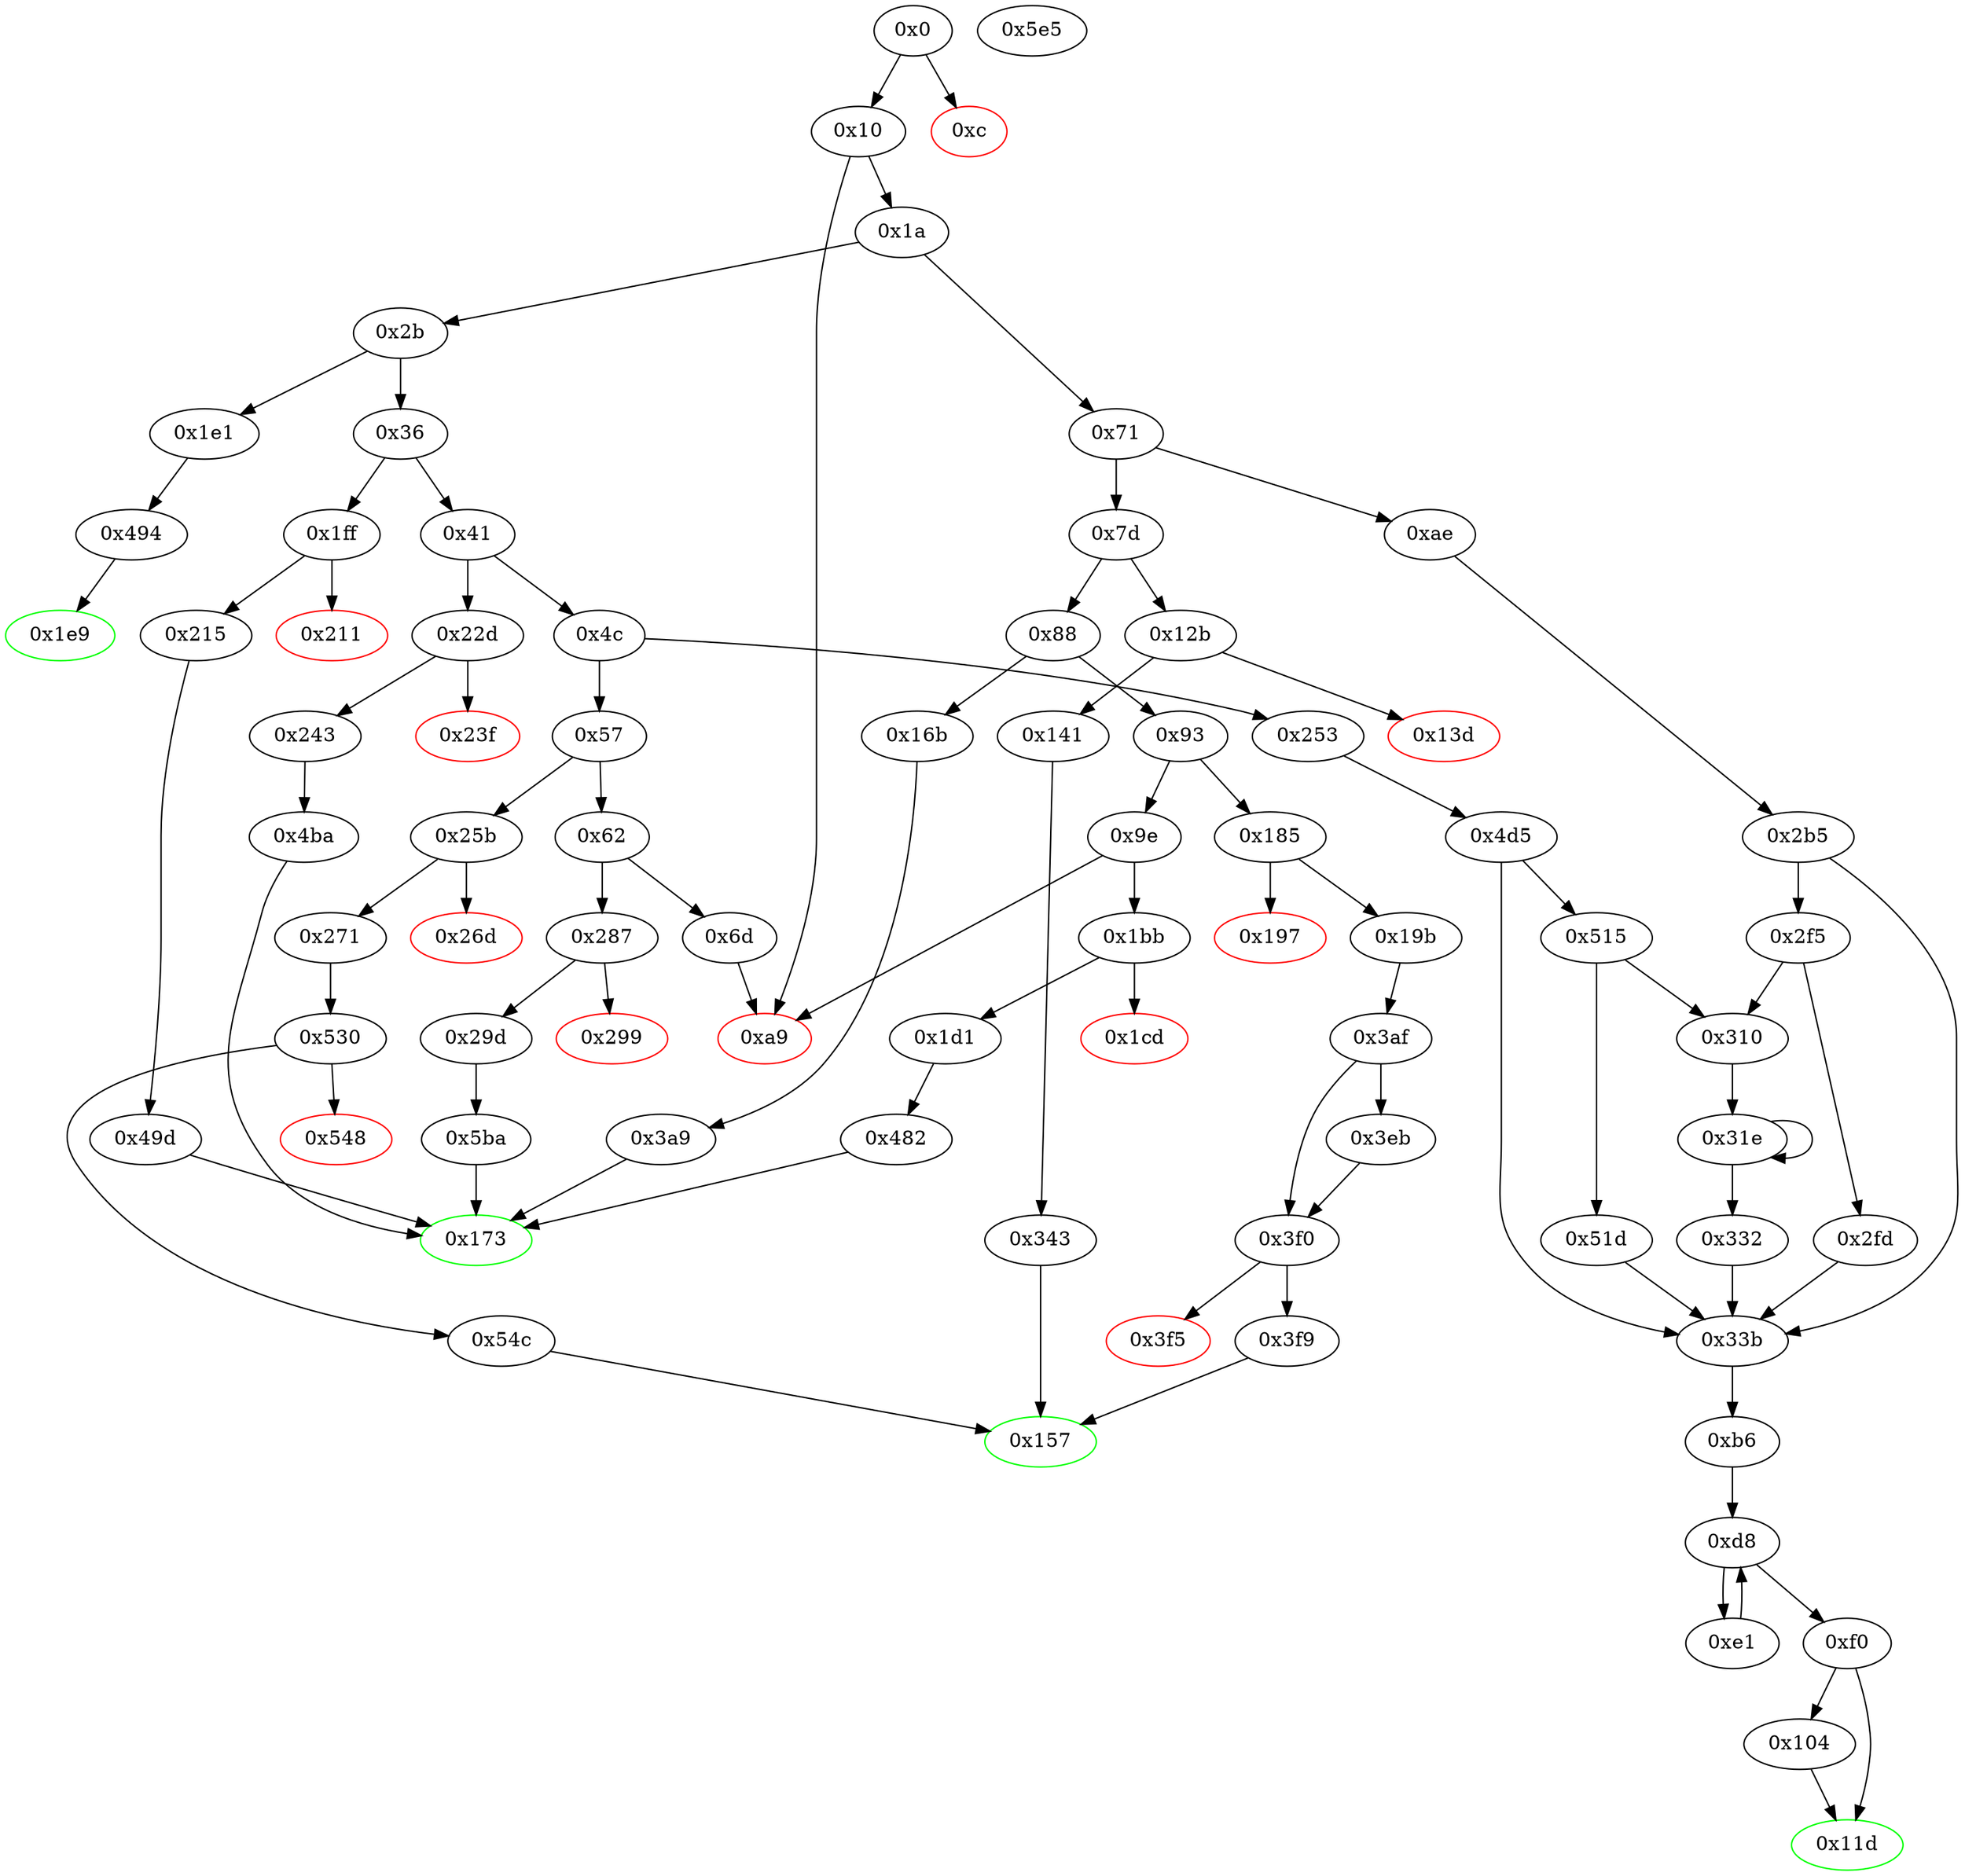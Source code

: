 digraph "" {
"0xd8" [fillcolor=white, id="0xd8", style=filled, tooltip="Block 0xd8\n[0xd8:0xe0]\n---\nPredecessors: [0xb6, 0xe1]\nSuccessors: [0xe1, 0xf0]\n---\n0xd8 JUMPDEST\n0xd9 DUP4\n0xda DUP2\n0xdb LT\n0xdc ISZERO\n0xdd PUSH2 0xf0\n0xe0 JUMPI\n---\n0xd8: JUMPDEST \n0xdb: V63 = LT S0 V59\n0xdc: V64 = ISZERO V63\n0xdd: V65 = 0xf0\n0xe0: JUMPI 0xf0 V64\n---\nEntry stack: [V13, 0xb6, S9, V55, V55, V60, V61, V59, V59, V60, V61, S0]\nStack pops: 4\nStack additions: [S3, S2, S1, S0]\nExit stack: [V13, 0xb6, S9, V55, V55, V60, V61, V59, V59, V60, V61, S0]\n\nDef sites:\nV13: {0x1a.0x1f}\n0xb6: {0x253.0x254, 0xae.0xaf}\nS9: {0x2b5.0x2bd, 0x4d5.0x4dd}\nV55: {0xb6.0xba}\nV55: {0xb6.0xba}\nV60: {0xb6.0xce}\nV61: {0xb6.0xd1}\nV59: {0xb6.0xc7}\nV59: {0xb6.0xc7}\nV60: {0xb6.0xce}\nV61: {0xb6.0xd1}\nS0: {0xe1.0xeb, 0xb6.0xd6}\n"];
"0x22d" [fillcolor=white, id="0x22d", style=filled, tooltip="Block 0x22d\n[0x22d:0x23e]\n---\nPredecessors: [0x41]\nSuccessors: [0x23f, 0x243]\n---\n0x22d JUMPDEST\n0x22e PUSH2 0x173\n0x231 PUSH1 0x4\n0x233 DUP1\n0x234 CALLDATASIZE\n0x235 SUB\n0x236 PUSH1 0x20\n0x238 DUP2\n0x239 LT\n0x23a ISZERO\n0x23b PUSH2 0x243\n0x23e JUMPI\n---\n0x22d: JUMPDEST \n0x22e: V200 = 0x173\n0x231: V201 = 0x4\n0x234: V202 = CALLDATASIZE\n0x235: V203 = SUB V202 0x4\n0x236: V204 = 0x20\n0x239: V205 = LT V203 0x20\n0x23a: V206 = ISZERO V205\n0x23b: V207 = 0x243\n0x23e: JUMPI 0x243 V206\n---\nEntry stack: [V13]\nStack pops: 0\nStack additions: [0x173, 0x4, V203]\nExit stack: [V13, 0x173, 0x4, V203]\n\nDef sites:\nV13: {0x1a.0x1f}\n"];
"0x299" [color=red, fillcolor=white, id="0x299", style=filled, tooltip="Block 0x299\n[0x299:0x29c]\n---\nPredecessors: [0x287]\nSuccessors: []\n---\n0x299 PUSH1 0x0\n0x29b DUP1\n0x29c REVERT\n---\n0x299: V247 = 0x0\n0x29c: REVERT 0x0 0x0\n---\nEntry stack: [V13, 0x173, 0x4, V242]\nStack pops: 0\nStack additions: []\nExit stack: [V13, 0x173, 0x4, V242]\n\nDef sites:\nV13: {0x1a.0x1f}\n0x173: {0x287.0x288}\n0x4: {0x287.0x28b}\nV242: {0x287.0x28f}\n"];
"0x332" [fillcolor=white, id="0x332", style=filled, tooltip="Block 0x332\n[0x332:0x33a]\n---\nPredecessors: [0x31e]\nSuccessors: [0x33b]\n---\n0x332 DUP3\n0x333 SWAP1\n0x334 SUB\n0x335 PUSH1 0x1f\n0x337 AND\n0x338 DUP3\n0x339 ADD\n0x33a SWAP2\n---\n0x334: V307 = SUB V304 V295\n0x335: V308 = 0x1f\n0x337: V309 = AND 0x1f V307\n0x339: V310 = ADD V295 V309\n---\nEntry stack: [V13, 0xb6, S5, {0x3, 0x5}, S3, V295, V302, V304]\nStack pops: 3\nStack additions: [V310, S1, S2]\nExit stack: [V13, 0xb6, S5, {0x3, 0x5}, S3, V310, V302, V295]\n\nDef sites:\nV13: {0x1a.0x1f}\n0xb6: {0x253.0x254, 0xae.0xaf}\nS5: {0x2b5.0x2bd, 0x4d5.0x4dd}\n{0x3, 0x5}: {0x2b5.0x2b6, 0x4d5.0x4d6}\nS3: {0x2b5.0x2d5, 0x4d5.0x4f5}\nV295: {0x310.0x312}\nV302: {0x31e.0x326}\nV304: {0x31e.0x32a}\n"];
"0x4d5" [fillcolor=white, id="0x4d5", style=filled, tooltip="Block 0x4d5\n[0x4d5:0x514]\n---\nPredecessors: [0x253]\nSuccessors: [0x33b, 0x515]\n---\n0x4d5 JUMPDEST\n0x4d6 PUSH1 0x5\n0x4d8 DUP1\n0x4d9 SLOAD\n0x4da PUSH1 0x40\n0x4dc DUP1\n0x4dd MLOAD\n0x4de PUSH1 0x20\n0x4e0 PUSH1 0x2\n0x4e2 PUSH1 0x1\n0x4e4 DUP6\n0x4e5 AND\n0x4e6 ISZERO\n0x4e7 PUSH2 0x100\n0x4ea MUL\n0x4eb PUSH1 0x0\n0x4ed NOT\n0x4ee ADD\n0x4ef SWAP1\n0x4f0 SWAP5\n0x4f1 AND\n0x4f2 SWAP4\n0x4f3 SWAP1\n0x4f4 SWAP4\n0x4f5 DIV\n0x4f6 PUSH1 0x1f\n0x4f8 DUP2\n0x4f9 ADD\n0x4fa DUP5\n0x4fb SWAP1\n0x4fc DIV\n0x4fd DUP5\n0x4fe MUL\n0x4ff DUP3\n0x500 ADD\n0x501 DUP5\n0x502 ADD\n0x503 SWAP1\n0x504 SWAP3\n0x505 MSTORE\n0x506 DUP2\n0x507 DUP2\n0x508 MSTORE\n0x509 SWAP3\n0x50a SWAP2\n0x50b DUP4\n0x50c ADD\n0x50d DUP3\n0x50e DUP3\n0x50f DUP1\n0x510 ISZERO\n0x511 PUSH2 0x33b\n0x514 JUMPI\n---\n0x4d5: JUMPDEST \n0x4d6: V414 = 0x5\n0x4d9: V415 = S[0x5]\n0x4da: V416 = 0x40\n0x4dd: V417 = M[0x40]\n0x4de: V418 = 0x20\n0x4e0: V419 = 0x2\n0x4e2: V420 = 0x1\n0x4e5: V421 = AND V415 0x1\n0x4e6: V422 = ISZERO V421\n0x4e7: V423 = 0x100\n0x4ea: V424 = MUL 0x100 V422\n0x4eb: V425 = 0x0\n0x4ed: V426 = NOT 0x0\n0x4ee: V427 = ADD 0xffffffffffffffffffffffffffffffffffffffffffffffffffffffffffffffff V424\n0x4f1: V428 = AND V415 V427\n0x4f5: V429 = DIV V428 0x2\n0x4f6: V430 = 0x1f\n0x4f9: V431 = ADD V429 0x1f\n0x4fc: V432 = DIV V431 0x20\n0x4fe: V433 = MUL 0x20 V432\n0x500: V434 = ADD V417 V433\n0x502: V435 = ADD 0x20 V434\n0x505: M[0x40] = V435\n0x508: M[V417] = V429\n0x50c: V436 = ADD V417 0x20\n0x510: V437 = ISZERO V429\n0x511: V438 = 0x33b\n0x514: JUMPI 0x33b V437\n---\nEntry stack: [V13, 0xb6]\nStack pops: 0\nStack additions: [V417, 0x5, V429, V436, 0x5, V429]\nExit stack: [V13, 0xb6, V417, 0x5, V429, V436, 0x5, V429]\n\nDef sites:\nV13: {0x1a.0x1f}\n0xb6: {0x253.0x254}\n"];
"0x157" [color=green, fillcolor=white, id="0x157", style=filled, tooltip="Block 0x157\n[0x157:0x16a]\n---\nPredecessors: [0x343, 0x3f9, 0x54c]\nSuccessors: []\n---\n0x157 JUMPDEST\n0x158 PUSH1 0x40\n0x15a DUP1\n0x15b MLOAD\n0x15c SWAP2\n0x15d ISZERO\n0x15e ISZERO\n0x15f DUP3\n0x160 MSTORE\n0x161 MLOAD\n0x162 SWAP1\n0x163 DUP2\n0x164 SWAP1\n0x165 SUB\n0x166 PUSH1 0x20\n0x168 ADD\n0x169 SWAP1\n0x16a RETURN\n---\n0x157: JUMPDEST \n0x158: V112 = 0x40\n0x15b: V113 = M[0x40]\n0x15d: V114 = ISZERO 0x1\n0x15e: V115 = ISZERO 0x0\n0x160: M[V113] = 0x1\n0x161: V116 = M[0x40]\n0x165: V117 = SUB V113 V116\n0x166: V118 = 0x20\n0x168: V119 = ADD 0x20 V117\n0x16a: RETURN V116 V119\n---\nEntry stack: [V13, 0x1]\nStack pops: 1\nStack additions: []\nExit stack: [V13]\n\nDef sites:\nV13: {0x1a.0x1f}\n0x1: {0x3f9.0x479, 0x343.0x3a2, 0x54c.0x5b3}\n"];
"0x1ff" [fillcolor=white, id="0x1ff", style=filled, tooltip="Block 0x1ff\n[0x1ff:0x210]\n---\nPredecessors: [0x36]\nSuccessors: [0x211, 0x215]\n---\n0x1ff JUMPDEST\n0x200 PUSH2 0x173\n0x203 PUSH1 0x4\n0x205 DUP1\n0x206 CALLDATASIZE\n0x207 SUB\n0x208 PUSH1 0x40\n0x20a DUP2\n0x20b LT\n0x20c ISZERO\n0x20d PUSH2 0x215\n0x210 JUMPI\n---\n0x1ff: JUMPDEST \n0x200: V179 = 0x173\n0x203: V180 = 0x4\n0x206: V181 = CALLDATASIZE\n0x207: V182 = SUB V181 0x4\n0x208: V183 = 0x40\n0x20b: V184 = LT V182 0x40\n0x20c: V185 = ISZERO V184\n0x20d: V186 = 0x215\n0x210: JUMPI 0x215 V185\n---\nEntry stack: [V13]\nStack pops: 0\nStack additions: [0x173, 0x4, V182]\nExit stack: [V13, 0x173, 0x4, V182]\n\nDef sites:\nV13: {0x1a.0x1f}\n"];
"0xe1" [fillcolor=white, id="0xe1", style=filled, tooltip="Block 0xe1\n[0xe1:0xef]\n---\nPredecessors: [0xd8]\nSuccessors: [0xd8]\n---\n0xe1 DUP2\n0xe2 DUP2\n0xe3 ADD\n0xe4 MLOAD\n0xe5 DUP4\n0xe6 DUP3\n0xe7 ADD\n0xe8 MSTORE\n0xe9 PUSH1 0x20\n0xeb ADD\n0xec PUSH2 0xd8\n0xef JUMP\n---\n0xe3: V66 = ADD S0 V61\n0xe4: V67 = M[V66]\n0xe7: V68 = ADD S0 V60\n0xe8: M[V68] = V67\n0xe9: V69 = 0x20\n0xeb: V70 = ADD 0x20 S0\n0xec: V71 = 0xd8\n0xef: JUMP 0xd8\n---\nEntry stack: [V13, 0xb6, S9, V55, V55, V60, V61, V59, V59, V60, V61, S0]\nStack pops: 3\nStack additions: [S2, S1, V70]\nExit stack: [V13, 0xb6, S9, V55, V55, V60, V61, V59, V59, V60, V61, V70]\n\nDef sites:\nV13: {0x1a.0x1f}\n0xb6: {0x253.0x254, 0xae.0xaf}\nS9: {0x2b5.0x2bd, 0x4d5.0x4dd}\nV55: {0xb6.0xba}\nV55: {0xb6.0xba}\nV60: {0xb6.0xce}\nV61: {0xb6.0xd1}\nV59: {0xb6.0xc7}\nV59: {0xb6.0xc7}\nV60: {0xb6.0xce}\nV61: {0xb6.0xd1}\nS0: {0xe1.0xeb, 0xb6.0xd6}\n"];
"0x3a9" [fillcolor=white, id="0x3a9", style=filled, tooltip="Block 0x3a9\n[0x3a9:0x3ae]\n---\nPredecessors: [0x16b]\nSuccessors: [0x173]\n---\n0x3a9 JUMPDEST\n0x3aa PUSH1 0x0\n0x3ac SLOAD\n0x3ad DUP2\n0x3ae JUMP\n---\n0x3a9: JUMPDEST \n0x3aa: V330 = 0x0\n0x3ac: V331 = S[0x0]\n0x3ae: JUMP 0x173\n---\nEntry stack: [V13, 0x173]\nStack pops: 1\nStack additions: [S0, V331]\nExit stack: [V13, 0x173, V331]\n\nDef sites:\nV13: {0x1a.0x1f}\n0x173: {0x16b.0x16c}\n"];
"0x71" [fillcolor=white, id="0x71", style=filled, tooltip="Block 0x71\n[0x71:0x7c]\n---\nPredecessors: [0x1a]\nSuccessors: [0x7d, 0xae]\n---\n0x71 JUMPDEST\n0x72 DUP1\n0x73 PUSH4 0x6fdde03\n0x78 EQ\n0x79 PUSH2 0xae\n0x7c JUMPI\n---\n0x71: JUMPDEST \n0x73: V36 = 0x6fdde03\n0x78: V37 = EQ 0x6fdde03 V13\n0x79: V38 = 0xae\n0x7c: JUMPI 0xae V37\n---\nEntry stack: [V13]\nStack pops: 1\nStack additions: [S0]\nExit stack: [V13]\n\nDef sites:\nV13: {0x1a.0x1f}\n"];
"0x343" [fillcolor=white, id="0x343", style=filled, tooltip="Block 0x343\n[0x343:0x3a8]\n---\nPredecessors: [0x141]\nSuccessors: [0x157]\n---\n0x343 JUMPDEST\n0x344 CALLER\n0x345 PUSH1 0x0\n0x347 DUP2\n0x348 DUP2\n0x349 MSTORE\n0x34a PUSH1 0x2\n0x34c PUSH1 0x20\n0x34e SWAP1\n0x34f DUP2\n0x350 MSTORE\n0x351 PUSH1 0x40\n0x353 DUP1\n0x354 DUP4\n0x355 SHA3\n0x356 PUSH1 0x1\n0x358 PUSH1 0x1\n0x35a PUSH1 0xa0\n0x35c SHL\n0x35d SUB\n0x35e DUP8\n0x35f AND\n0x360 DUP1\n0x361 DUP6\n0x362 MSTORE\n0x363 SWAP1\n0x364 DUP4\n0x365 MSTORE\n0x366 DUP2\n0x367 DUP5\n0x368 SHA3\n0x369 DUP7\n0x36a SWAP1\n0x36b SSTORE\n0x36c DUP2\n0x36d MLOAD\n0x36e DUP7\n0x36f DUP2\n0x370 MSTORE\n0x371 SWAP2\n0x372 MLOAD\n0x373 SWAP4\n0x374 SWAP5\n0x375 SWAP1\n0x376 SWAP4\n0x377 SWAP1\n0x378 SWAP3\n0x379 PUSH32 0x8c5be1e5ebec7d5bd14f71427d1e84f3dd0314c0f7b2291e5b200ac8c7c3b925\n0x39a SWAP3\n0x39b DUP3\n0x39c SWAP1\n0x39d SUB\n0x39e ADD\n0x39f SWAP1\n0x3a0 LOG3\n0x3a1 POP\n0x3a2 PUSH1 0x1\n0x3a4 SWAP3\n0x3a5 SWAP2\n0x3a6 POP\n0x3a7 POP\n0x3a8 JUMP\n---\n0x343: JUMPDEST \n0x344: V311 = CALLER\n0x345: V312 = 0x0\n0x349: M[0x0] = V311\n0x34a: V313 = 0x2\n0x34c: V314 = 0x20\n0x350: M[0x20] = 0x2\n0x351: V315 = 0x40\n0x355: V316 = SHA3 0x0 0x40\n0x356: V317 = 0x1\n0x358: V318 = 0x1\n0x35a: V319 = 0xa0\n0x35c: V320 = SHL 0xa0 0x1\n0x35d: V321 = SUB 0x10000000000000000000000000000000000000000 0x1\n0x35f: V322 = AND V107 0xffffffffffffffffffffffffffffffffffffffff\n0x362: M[0x0] = V322\n0x365: M[0x20] = V316\n0x368: V323 = SHA3 0x0 0x40\n0x36b: S[V323] = V110\n0x36d: V324 = M[0x40]\n0x370: M[V324] = V110\n0x372: V325 = M[0x40]\n0x379: V326 = 0x8c5be1e5ebec7d5bd14f71427d1e84f3dd0314c0f7b2291e5b200ac8c7c3b925\n0x39d: V327 = SUB V324 V325\n0x39e: V328 = ADD V327 0x20\n0x3a0: LOG V325 V328 0x8c5be1e5ebec7d5bd14f71427d1e84f3dd0314c0f7b2291e5b200ac8c7c3b925 V311 V322\n0x3a2: V329 = 0x1\n0x3a8: JUMP 0x157\n---\nEntry stack: [V13, 0x157, V107, V110]\nStack pops: 3\nStack additions: [0x1]\nExit stack: [V13, 0x1]\n\nDef sites:\nV13: {0x1a.0x1f}\n0x157: {0x12b.0x12c}\nV107: {0x141.0x14d}\nV110: {0x141.0x152}\n"];
"0x1cd" [color=red, fillcolor=white, id="0x1cd", style=filled, tooltip="Block 0x1cd\n[0x1cd:0x1d0]\n---\nPredecessors: [0x1bb]\nSuccessors: []\n---\n0x1cd PUSH1 0x0\n0x1cf DUP1\n0x1d0 REVERT\n---\n0x1cd: V160 = 0x0\n0x1d0: REVERT 0x0 0x0\n---\nEntry stack: [V13, 0x173, 0x4, V155]\nStack pops: 0\nStack additions: []\nExit stack: [V13, 0x173, 0x4, V155]\n\nDef sites:\nV13: {0x1a.0x1f}\n0x173: {0x1bb.0x1bc}\n0x4: {0x1bb.0x1bf}\nV155: {0x1bb.0x1c3}\n"];
"0x1d1" [fillcolor=white, id="0x1d1", style=filled, tooltip="Block 0x1d1\n[0x1d1:0x1e0]\n---\nPredecessors: [0x1bb]\nSuccessors: [0x482]\n---\n0x1d1 JUMPDEST\n0x1d2 POP\n0x1d3 CALLDATALOAD\n0x1d4 PUSH1 0x1\n0x1d6 PUSH1 0x1\n0x1d8 PUSH1 0xa0\n0x1da SHL\n0x1db SUB\n0x1dc AND\n0x1dd PUSH2 0x482\n0x1e0 JUMP\n---\n0x1d1: JUMPDEST \n0x1d3: V161 = CALLDATALOAD 0x4\n0x1d4: V162 = 0x1\n0x1d6: V163 = 0x1\n0x1d8: V164 = 0xa0\n0x1da: V165 = SHL 0xa0 0x1\n0x1db: V166 = SUB 0x10000000000000000000000000000000000000000 0x1\n0x1dc: V167 = AND 0xffffffffffffffffffffffffffffffffffffffff V161\n0x1dd: V168 = 0x482\n0x1e0: JUMP 0x482\n---\nEntry stack: [V13, 0x173, 0x4, V155]\nStack pops: 2\nStack additions: [V167]\nExit stack: [V13, 0x173, V167]\n\nDef sites:\nV13: {0x1a.0x1f}\n0x173: {0x1bb.0x1bc}\n0x4: {0x1bb.0x1bf}\nV155: {0x1bb.0x1c3}\n"];
"0x36" [fillcolor=white, id="0x36", style=filled, tooltip="Block 0x36\n[0x36:0x40]\n---\nPredecessors: [0x2b]\nSuccessors: [0x41, 0x1ff]\n---\n0x36 DUP1\n0x37 PUSH4 0x5c658165\n0x3c EQ\n0x3d PUSH2 0x1ff\n0x40 JUMPI\n---\n0x37: V20 = 0x5c658165\n0x3c: V21 = EQ 0x5c658165 V13\n0x3d: V22 = 0x1ff\n0x40: JUMPI 0x1ff V21\n---\nEntry stack: [V13]\nStack pops: 1\nStack additions: [S0]\nExit stack: [V13]\n\nDef sites:\nV13: {0x1a.0x1f}\n"];
"0x271" [fillcolor=white, id="0x271", style=filled, tooltip="Block 0x271\n[0x271:0x286]\n---\nPredecessors: [0x25b]\nSuccessors: [0x530]\n---\n0x271 JUMPDEST\n0x272 POP\n0x273 PUSH1 0x1\n0x275 PUSH1 0x1\n0x277 PUSH1 0xa0\n0x279 SHL\n0x27a SUB\n0x27b DUP2\n0x27c CALLDATALOAD\n0x27d AND\n0x27e SWAP1\n0x27f PUSH1 0x20\n0x281 ADD\n0x282 CALLDATALOAD\n0x283 PUSH2 0x530\n0x286 JUMP\n---\n0x271: JUMPDEST \n0x273: V228 = 0x1\n0x275: V229 = 0x1\n0x277: V230 = 0xa0\n0x279: V231 = SHL 0xa0 0x1\n0x27a: V232 = SUB 0x10000000000000000000000000000000000000000 0x1\n0x27c: V233 = CALLDATALOAD 0x4\n0x27d: V234 = AND V233 0xffffffffffffffffffffffffffffffffffffffff\n0x27f: V235 = 0x20\n0x281: V236 = ADD 0x20 0x4\n0x282: V237 = CALLDATALOAD 0x24\n0x283: V238 = 0x530\n0x286: JUMP 0x530\n---\nEntry stack: [V13, 0x157, 0x4, V222]\nStack pops: 2\nStack additions: [V234, V237]\nExit stack: [V13, 0x157, V234, V237]\n\nDef sites:\nV13: {0x1a.0x1f}\n0x157: {0x25b.0x25c}\n0x4: {0x25b.0x25f}\nV222: {0x25b.0x263}\n"];
"0x29d" [fillcolor=white, id="0x29d", style=filled, tooltip="Block 0x29d\n[0x29d:0x2b4]\n---\nPredecessors: [0x287]\nSuccessors: [0x5ba]\n---\n0x29d JUMPDEST\n0x29e POP\n0x29f PUSH1 0x1\n0x2a1 PUSH1 0x1\n0x2a3 PUSH1 0xa0\n0x2a5 SHL\n0x2a6 SUB\n0x2a7 DUP2\n0x2a8 CALLDATALOAD\n0x2a9 DUP2\n0x2aa AND\n0x2ab SWAP2\n0x2ac PUSH1 0x20\n0x2ae ADD\n0x2af CALLDATALOAD\n0x2b0 AND\n0x2b1 PUSH2 0x5ba\n0x2b4 JUMP\n---\n0x29d: JUMPDEST \n0x29f: V248 = 0x1\n0x2a1: V249 = 0x1\n0x2a3: V250 = 0xa0\n0x2a5: V251 = SHL 0xa0 0x1\n0x2a6: V252 = SUB 0x10000000000000000000000000000000000000000 0x1\n0x2a8: V253 = CALLDATALOAD 0x4\n0x2aa: V254 = AND 0xffffffffffffffffffffffffffffffffffffffff V253\n0x2ac: V255 = 0x20\n0x2ae: V256 = ADD 0x20 0x4\n0x2af: V257 = CALLDATALOAD 0x24\n0x2b0: V258 = AND V257 0xffffffffffffffffffffffffffffffffffffffff\n0x2b1: V259 = 0x5ba\n0x2b4: JUMP 0x5ba\n---\nEntry stack: [V13, 0x173, 0x4, V242]\nStack pops: 2\nStack additions: [V254, V258]\nExit stack: [V13, 0x173, V254, V258]\n\nDef sites:\nV13: {0x1a.0x1f}\n0x173: {0x287.0x288}\n0x4: {0x287.0x28b}\nV242: {0x287.0x28f}\n"];
"0xc" [color=red, fillcolor=white, id="0xc", style=filled, tooltip="Block 0xc\n[0xc:0xf]\n---\nPredecessors: [0x0]\nSuccessors: []\n---\n0xc PUSH1 0x0\n0xe DUP1\n0xf REVERT\n---\n0xc: V5 = 0x0\n0xf: REVERT 0x0 0x0\n---\nEntry stack: [V2]\nStack pops: 0\nStack additions: []\nExit stack: [V2]\n\nDef sites:\nV2: {0x0.0x5}\n"];
"0x41" [fillcolor=white, id="0x41", style=filled, tooltip="Block 0x41\n[0x41:0x4b]\n---\nPredecessors: [0x36]\nSuccessors: [0x4c, 0x22d]\n---\n0x41 DUP1\n0x42 PUSH4 0x70a08231\n0x47 EQ\n0x48 PUSH2 0x22d\n0x4b JUMPI\n---\n0x42: V23 = 0x70a08231\n0x47: V24 = EQ 0x70a08231 V13\n0x48: V25 = 0x22d\n0x4b: JUMPI 0x22d V24\n---\nEntry stack: [V13]\nStack pops: 1\nStack additions: [S0]\nExit stack: [V13]\n\nDef sites:\nV13: {0x1a.0x1f}\n"];
"0x57" [fillcolor=white, id="0x57", style=filled, tooltip="Block 0x57\n[0x57:0x61]\n---\nPredecessors: [0x4c]\nSuccessors: [0x62, 0x25b]\n---\n0x57 DUP1\n0x58 PUSH4 0xa9059cbb\n0x5d EQ\n0x5e PUSH2 0x25b\n0x61 JUMPI\n---\n0x58: V29 = 0xa9059cbb\n0x5d: V30 = EQ 0xa9059cbb V13\n0x5e: V31 = 0x25b\n0x61: JUMPI 0x25b V30\n---\nEntry stack: [V13]\nStack pops: 1\nStack additions: [S0]\nExit stack: [V13]\n\nDef sites:\nV13: {0x1a.0x1f}\n"];
"0x104" [fillcolor=white, id="0x104", style=filled, tooltip="Block 0x104\n[0x104:0x11c]\n---\nPredecessors: [0xf0]\nSuccessors: [0x11d]\n---\n0x104 DUP1\n0x105 DUP3\n0x106 SUB\n0x107 DUP1\n0x108 MLOAD\n0x109 PUSH1 0x1\n0x10b DUP4\n0x10c PUSH1 0x20\n0x10e SUB\n0x10f PUSH2 0x100\n0x112 EXP\n0x113 SUB\n0x114 NOT\n0x115 AND\n0x116 DUP2\n0x117 MSTORE\n0x118 PUSH1 0x20\n0x11a ADD\n0x11b SWAP2\n0x11c POP\n---\n0x106: V77 = SUB V72 V74\n0x108: V78 = M[V77]\n0x109: V79 = 0x1\n0x10c: V80 = 0x20\n0x10e: V81 = SUB 0x20 V74\n0x10f: V82 = 0x100\n0x112: V83 = EXP 0x100 V81\n0x113: V84 = SUB V83 0x1\n0x114: V85 = NOT V84\n0x115: V86 = AND V85 V78\n0x117: M[V77] = V86\n0x118: V87 = 0x20\n0x11a: V88 = ADD 0x20 V77\n---\nEntry stack: [V13, 0xb6, S4, V55, V55, V72, V74]\nStack pops: 2\nStack additions: [V88, S0]\nExit stack: [V13, 0xb6, S4, V55, V55, V88, V74]\n\nDef sites:\nV13: {0x1a.0x1f}\n0xb6: {0x253.0x254, 0xae.0xaf}\nS4: {0x2b5.0x2bd, 0x4d5.0x4dd}\nV55: {0xb6.0xba}\nV55: {0xb6.0xba}\nV72: {0xf0.0xf9}\nV74: {0xf0.0xfd}\n"];
"0xf0" [fillcolor=white, id="0xf0", style=filled, tooltip="Block 0xf0\n[0xf0:0x103]\n---\nPredecessors: [0xd8]\nSuccessors: [0x104, 0x11d]\n---\n0xf0 JUMPDEST\n0xf1 POP\n0xf2 POP\n0xf3 POP\n0xf4 POP\n0xf5 SWAP1\n0xf6 POP\n0xf7 SWAP1\n0xf8 DUP2\n0xf9 ADD\n0xfa SWAP1\n0xfb PUSH1 0x1f\n0xfd AND\n0xfe DUP1\n0xff ISZERO\n0x100 PUSH2 0x11d\n0x103 JUMPI\n---\n0xf0: JUMPDEST \n0xf9: V72 = ADD V59 V60\n0xfb: V73 = 0x1f\n0xfd: V74 = AND 0x1f V59\n0xff: V75 = ISZERO V74\n0x100: V76 = 0x11d\n0x103: JUMPI 0x11d V75\n---\nEntry stack: [V13, 0xb6, S9, V55, V55, V60, V61, V59, V59, V60, V61, S0]\nStack pops: 7\nStack additions: [V72, V74]\nExit stack: [V13, 0xb6, S9, V55, V55, V72, V74]\n\nDef sites:\nV13: {0x1a.0x1f}\n0xb6: {0x253.0x254, 0xae.0xaf}\nS9: {0x2b5.0x2bd, 0x4d5.0x4dd}\nV55: {0xb6.0xba}\nV55: {0xb6.0xba}\nV60: {0xb6.0xce}\nV61: {0xb6.0xd1}\nV59: {0xb6.0xc7}\nV59: {0xb6.0xc7}\nV60: {0xb6.0xce}\nV61: {0xb6.0xd1}\nS0: {0xe1.0xeb, 0xb6.0xd6}\n"];
"0x243" [fillcolor=white, id="0x243", style=filled, tooltip="Block 0x243\n[0x243:0x252]\n---\nPredecessors: [0x22d]\nSuccessors: [0x4ba]\n---\n0x243 JUMPDEST\n0x244 POP\n0x245 CALLDATALOAD\n0x246 PUSH1 0x1\n0x248 PUSH1 0x1\n0x24a PUSH1 0xa0\n0x24c SHL\n0x24d SUB\n0x24e AND\n0x24f PUSH2 0x4ba\n0x252 JUMP\n---\n0x243: JUMPDEST \n0x245: V209 = CALLDATALOAD 0x4\n0x246: V210 = 0x1\n0x248: V211 = 0x1\n0x24a: V212 = 0xa0\n0x24c: V213 = SHL 0xa0 0x1\n0x24d: V214 = SUB 0x10000000000000000000000000000000000000000 0x1\n0x24e: V215 = AND 0xffffffffffffffffffffffffffffffffffffffff V209\n0x24f: V216 = 0x4ba\n0x252: JUMP 0x4ba\n---\nEntry stack: [V13, 0x173, 0x4, V203]\nStack pops: 2\nStack additions: [V215]\nExit stack: [V13, 0x173, V215]\n\nDef sites:\nV13: {0x1a.0x1f}\n0x173: {0x22d.0x22e}\n0x4: {0x22d.0x231}\nV203: {0x22d.0x235}\n"];
"0x3f5" [color=red, fillcolor=white, id="0x3f5", style=filled, tooltip="Block 0x3f5\n[0x3f5:0x3f8]\n---\nPredecessors: [0x3f0]\nSuccessors: []\n---\n0x3f5 PUSH1 0x0\n0x3f7 DUP1\n0x3f8 REVERT\n---\n0x3f5: V355 = 0x0\n0x3f8: REVERT 0x0 0x0\n---\nEntry stack: [V13, 0x157, V143, V147, V150, 0x0, V345]\nStack pops: 0\nStack additions: []\nExit stack: [V13, 0x157, V143, V147, V150, 0x0, V345]\n\nDef sites:\nV13: {0x1a.0x1f}\n0x157: {0x185.0x186}\nV143: {0x19b.0x1a8}\nV147: {0x19b.0x1b1}\nV150: {0x19b.0x1b6}\n0x0: {0x3af.0x3ba}\nV345: {0x3af.0x3d3}\n"];
"0x12b" [fillcolor=white, id="0x12b", style=filled, tooltip="Block 0x12b\n[0x12b:0x13c]\n---\nPredecessors: [0x7d]\nSuccessors: [0x13d, 0x141]\n---\n0x12b JUMPDEST\n0x12c PUSH2 0x157\n0x12f PUSH1 0x4\n0x131 DUP1\n0x132 CALLDATASIZE\n0x133 SUB\n0x134 PUSH1 0x40\n0x136 DUP2\n0x137 LT\n0x138 ISZERO\n0x139 PUSH2 0x141\n0x13c JUMPI\n---\n0x12b: JUMPDEST \n0x12c: V92 = 0x157\n0x12f: V93 = 0x4\n0x132: V94 = CALLDATASIZE\n0x133: V95 = SUB V94 0x4\n0x134: V96 = 0x40\n0x137: V97 = LT V95 0x40\n0x138: V98 = ISZERO V97\n0x139: V99 = 0x141\n0x13c: JUMPI 0x141 V98\n---\nEntry stack: [V13]\nStack pops: 0\nStack additions: [0x157, 0x4, V95]\nExit stack: [V13, 0x157, 0x4, V95]\n\nDef sites:\nV13: {0x1a.0x1f}\n"];
"0x287" [fillcolor=white, id="0x287", style=filled, tooltip="Block 0x287\n[0x287:0x298]\n---\nPredecessors: [0x62]\nSuccessors: [0x299, 0x29d]\n---\n0x287 JUMPDEST\n0x288 PUSH2 0x173\n0x28b PUSH1 0x4\n0x28d DUP1\n0x28e CALLDATASIZE\n0x28f SUB\n0x290 PUSH1 0x40\n0x292 DUP2\n0x293 LT\n0x294 ISZERO\n0x295 PUSH2 0x29d\n0x298 JUMPI\n---\n0x287: JUMPDEST \n0x288: V239 = 0x173\n0x28b: V240 = 0x4\n0x28e: V241 = CALLDATASIZE\n0x28f: V242 = SUB V241 0x4\n0x290: V243 = 0x40\n0x293: V244 = LT V242 0x40\n0x294: V245 = ISZERO V244\n0x295: V246 = 0x29d\n0x298: JUMPI 0x29d V245\n---\nEntry stack: [V13]\nStack pops: 0\nStack additions: [0x173, 0x4, V242]\nExit stack: [V13, 0x173, 0x4, V242]\n\nDef sites:\nV13: {0x1a.0x1f}\n"];
"0x26d" [color=red, fillcolor=white, id="0x26d", style=filled, tooltip="Block 0x26d\n[0x26d:0x270]\n---\nPredecessors: [0x25b]\nSuccessors: []\n---\n0x26d PUSH1 0x0\n0x26f DUP1\n0x270 REVERT\n---\n0x26d: V227 = 0x0\n0x270: REVERT 0x0 0x0\n---\nEntry stack: [V13, 0x157, 0x4, V222]\nStack pops: 0\nStack additions: []\nExit stack: [V13, 0x157, 0x4, V222]\n\nDef sites:\nV13: {0x1a.0x1f}\n0x157: {0x25b.0x25c}\n0x4: {0x25b.0x25f}\nV222: {0x25b.0x263}\n"];
"0x2fd" [fillcolor=white, id="0x2fd", style=filled, tooltip="Block 0x2fd\n[0x2fd:0x30f]\n---\nPredecessors: [0x2f5]\nSuccessors: [0x33b]\n---\n0x2fd PUSH2 0x100\n0x300 DUP1\n0x301 DUP4\n0x302 SLOAD\n0x303 DIV\n0x304 MUL\n0x305 DUP4\n0x306 MSTORE\n0x307 SWAP2\n0x308 PUSH1 0x20\n0x30a ADD\n0x30b SWAP2\n0x30c PUSH2 0x33b\n0x30f JUMP\n---\n0x2fd: V288 = 0x100\n0x302: V289 = S[0x3]\n0x303: V290 = DIV V289 0x100\n0x304: V291 = MUL V290 0x100\n0x306: M[V282] = V291\n0x308: V292 = 0x20\n0x30a: V293 = ADD 0x20 V282\n0x30c: V294 = 0x33b\n0x30f: JUMP 0x33b\n---\nEntry stack: [V13, 0xb6, V263, 0x3, V275, V282, 0x3, V275]\nStack pops: 3\nStack additions: [V293, S1, S0]\nExit stack: [V13, 0xb6, V263, 0x3, V275, V293, 0x3, V275]\n\nDef sites:\nV13: {0x1a.0x1f}\n0xb6: {0xae.0xaf}\nV263: {0x2b5.0x2bd}\n0x3: {0x2b5.0x2b6}\nV275: {0x2b5.0x2d5}\nV282: {0x2b5.0x2ec}\n0x3: {0x2b5.0x2b6}\nV275: {0x2b5.0x2d5}\n"];
"0x1a" [fillcolor=white, id="0x1a", style=filled, tooltip="Block 0x1a\n[0x1a:0x2a]\n---\nPredecessors: [0x10]\nSuccessors: [0x2b, 0x71]\n---\n0x1a PUSH1 0x0\n0x1c CALLDATALOAD\n0x1d PUSH1 0xe0\n0x1f SHR\n0x20 DUP1\n0x21 PUSH4 0x313ce567\n0x26 GT\n0x27 PUSH2 0x71\n0x2a JUMPI\n---\n0x1a: V10 = 0x0\n0x1c: V11 = CALLDATALOAD 0x0\n0x1d: V12 = 0xe0\n0x1f: V13 = SHR 0xe0 V11\n0x21: V14 = 0x313ce567\n0x26: V15 = GT 0x313ce567 V13\n0x27: V16 = 0x71\n0x2a: JUMPI 0x71 V15\n---\nEntry stack: []\nStack pops: 0\nStack additions: [V13]\nExit stack: [V13]\n\nDef sites:\n"];
"0x11d" [color=green, fillcolor=white, id="0x11d", style=filled, tooltip="Block 0x11d\n[0x11d:0x12a]\n---\nPredecessors: [0xf0, 0x104]\nSuccessors: []\n---\n0x11d JUMPDEST\n0x11e POP\n0x11f SWAP3\n0x120 POP\n0x121 POP\n0x122 POP\n0x123 PUSH1 0x40\n0x125 MLOAD\n0x126 DUP1\n0x127 SWAP2\n0x128 SUB\n0x129 SWAP1\n0x12a RETURN\n---\n0x11d: JUMPDEST \n0x123: V89 = 0x40\n0x125: V90 = M[0x40]\n0x128: V91 = SUB S1 V90\n0x12a: RETURN V90 V91\n---\nEntry stack: [V13, 0xb6, S4, V55, V55, S1, V74]\nStack pops: 5\nStack additions: []\nExit stack: [V13, 0xb6]\n\nDef sites:\nV13: {0x1a.0x1f}\n0xb6: {0x253.0x254, 0xae.0xaf}\nS4: {0x2b5.0x2bd, 0x4d5.0x4dd}\nV55: {0xb6.0xba}\nV55: {0xb6.0xba}\nS1: {0xf0.0xf9, 0x104.0x11a}\nV74: {0xf0.0xfd}\n"];
"0x31e" [fillcolor=white, id="0x31e", style=filled, tooltip="Block 0x31e\n[0x31e:0x331]\n---\nPredecessors: [0x310, 0x31e]\nSuccessors: [0x31e, 0x332]\n---\n0x31e JUMPDEST\n0x31f DUP2\n0x320 SLOAD\n0x321 DUP2\n0x322 MSTORE\n0x323 SWAP1\n0x324 PUSH1 0x1\n0x326 ADD\n0x327 SWAP1\n0x328 PUSH1 0x20\n0x32a ADD\n0x32b DUP1\n0x32c DUP4\n0x32d GT\n0x32e PUSH2 0x31e\n0x331 JUMPI\n---\n0x31e: JUMPDEST \n0x320: V300 = S[S1]\n0x322: M[S0] = V300\n0x324: V301 = 0x1\n0x326: V302 = ADD 0x1 S1\n0x328: V303 = 0x20\n0x32a: V304 = ADD 0x20 S0\n0x32d: V305 = GT V295 V304\n0x32e: V306 = 0x31e\n0x331: JUMPI 0x31e V305\n---\nEntry stack: [V13, 0xb6, S5, {0x3, 0x5}, S3, V295, S1, S0]\nStack pops: 3\nStack additions: [S2, V302, V304]\nExit stack: [V13, 0xb6, S5, {0x3, 0x5}, S3, V295, V302, V304]\n\nDef sites:\nV13: {0x1a.0x1f}\n0xb6: {0x253.0x254, 0xae.0xaf}\nS5: {0x2b5.0x2bd, 0x4d5.0x4dd}\n{0x3, 0x5}: {0x2b5.0x2b6, 0x4d5.0x4d6}\nS3: {0x2b5.0x2d5, 0x4d5.0x4f5}\nV295: {0x310.0x312}\nS1: {0x310.0x31c, 0x31e.0x326}\nS0: {0x2b5.0x2ec, 0x4d5.0x50c, 0x31e.0x32a}\n"];
"0x310" [fillcolor=white, id="0x310", style=filled, tooltip="Block 0x310\n[0x310:0x31d]\n---\nPredecessors: [0x2f5, 0x515]\nSuccessors: [0x31e]\n---\n0x310 JUMPDEST\n0x311 DUP3\n0x312 ADD\n0x313 SWAP2\n0x314 SWAP1\n0x315 PUSH1 0x0\n0x317 MSTORE\n0x318 PUSH1 0x20\n0x31a PUSH1 0x0\n0x31c SHA3\n0x31d SWAP1\n---\n0x310: JUMPDEST \n0x312: V295 = ADD S2 S0\n0x315: V296 = 0x0\n0x317: M[0x0] = {0x3, 0x5}\n0x318: V297 = 0x20\n0x31a: V298 = 0x0\n0x31c: V299 = SHA3 0x0 0x20\n---\nEntry stack: [V13, 0xb6, S5, {0x3, 0x5}, S3, S2, {0x3, 0x5}, S0]\nStack pops: 3\nStack additions: [V295, V299, S2]\nExit stack: [V13, 0xb6, S5, {0x3, 0x5}, S3, V295, V299, S2]\n\nDef sites:\nV13: {0x1a.0x1f}\n0xb6: {0x253.0x254, 0xae.0xaf}\nS5: {0x2b5.0x2bd, 0x4d5.0x4dd}\n{0x3, 0x5}: {0x2b5.0x2b6, 0x4d5.0x4d6}\nS3: {0x2b5.0x2d5, 0x4d5.0x4f5}\nS2: {0x2b5.0x2ec, 0x4d5.0x50c}\n{0x3, 0x5}: {0x2b5.0x2b6, 0x4d5.0x4d6}\nS0: {0x2b5.0x2d5, 0x4d5.0x4f5}\n"];
"0x173" [color=green, fillcolor=white, id="0x173", style=filled, tooltip="Block 0x173\n[0x173:0x184]\n---\nPredecessors: [0x3a9, 0x482, 0x49d, 0x4ba, 0x5ba]\nSuccessors: []\n---\n0x173 JUMPDEST\n0x174 PUSH1 0x40\n0x176 DUP1\n0x177 MLOAD\n0x178 SWAP2\n0x179 DUP3\n0x17a MSTORE\n0x17b MLOAD\n0x17c SWAP1\n0x17d DUP2\n0x17e SWAP1\n0x17f SUB\n0x180 PUSH1 0x20\n0x182 ADD\n0x183 SWAP1\n0x184 RETURN\n---\n0x173: JUMPDEST \n0x174: V122 = 0x40\n0x177: V123 = M[0x40]\n0x17a: M[V123] = S0\n0x17b: V124 = M[0x40]\n0x17f: V125 = SUB V123 V124\n0x180: V126 = 0x20\n0x182: V127 = ADD 0x20 V125\n0x184: RETURN V124 V127\n---\nEntry stack: [V13, S1, S0]\nStack pops: 1\nStack additions: []\nExit stack: [V13, S1]\n\nDef sites:\nV13: {0x1a.0x1f}\nS1: {0x1bb.0x1bc, 0x16b.0x16c, 0x1a.0x1f, 0x1ff.0x200}\nS0: {0x3a9.0x3ac, 0x5ba.0x5e2, 0x482.0x491, 0x4ba.0x4d2, 0x49d.0x4b7}\n"];
"0x494" [fillcolor=white, id="0x494", style=filled, tooltip="Block 0x494\n[0x494:0x49c]\n---\nPredecessors: [0x1e1]\nSuccessors: [0x1e9]\n---\n0x494 JUMPDEST\n0x495 PUSH1 0x4\n0x497 SLOAD\n0x498 PUSH1 0xff\n0x49a AND\n0x49b DUP2\n0x49c JUMP\n---\n0x494: JUMPDEST \n0x495: V391 = 0x4\n0x497: V392 = S[0x4]\n0x498: V393 = 0xff\n0x49a: V394 = AND 0xff V392\n0x49c: JUMP 0x1e9\n---\nEntry stack: [V13, 0x1e9]\nStack pops: 1\nStack additions: [S0, V394]\nExit stack: [V13, 0x1e9, V394]\n\nDef sites:\nV13: {0x1a.0x1f}\n0x1e9: {0x1e1.0x1e2}\n"];
"0x515" [fillcolor=white, id="0x515", style=filled, tooltip="Block 0x515\n[0x515:0x51c]\n---\nPredecessors: [0x4d5]\nSuccessors: [0x310, 0x51d]\n---\n0x515 DUP1\n0x516 PUSH1 0x1f\n0x518 LT\n0x519 PUSH2 0x310\n0x51c JUMPI\n---\n0x516: V439 = 0x1f\n0x518: V440 = LT 0x1f V429\n0x519: V441 = 0x310\n0x51c: JUMPI 0x310 V440\n---\nEntry stack: [V13, 0xb6, V417, 0x5, V429, V436, 0x5, V429]\nStack pops: 1\nStack additions: [S0]\nExit stack: [V13, 0xb6, V417, 0x5, V429, V436, 0x5, V429]\n\nDef sites:\nV13: {0x1a.0x1f}\n0xb6: {0x253.0x254}\nV417: {0x4d5.0x4dd}\n0x5: {0x4d5.0x4d6}\nV429: {0x4d5.0x4f5}\nV436: {0x4d5.0x50c}\n0x5: {0x4d5.0x4d6}\nV429: {0x4d5.0x4f5}\n"];
"0x3eb" [fillcolor=white, id="0x3eb", style=filled, tooltip="Block 0x3eb\n[0x3eb:0x3ef]\n---\nPredecessors: [0x3af]\nSuccessors: [0x3f0]\n---\n0x3eb POP\n0x3ec DUP3\n0x3ed DUP2\n0x3ee LT\n0x3ef ISZERO\n---\n0x3ee: V352 = LT V345 V150\n0x3ef: V353 = ISZERO V352\n---\nEntry stack: [V13, 0x157, V143, V147, V150, 0x0, V345, V350]\nStack pops: 4\nStack additions: [S3, S2, S1, V353]\nExit stack: [V13, 0x157, V143, V147, V150, 0x0, V345, V353]\n\nDef sites:\nV13: {0x1a.0x1f}\n0x157: {0x185.0x186}\nV143: {0x19b.0x1a8}\nV147: {0x19b.0x1b1}\nV150: {0x19b.0x1b6}\n0x0: {0x3af.0x3ba}\nV345: {0x3af.0x3d3}\nV350: {0x3af.0x3e5}\n"];
"0x4ba" [fillcolor=white, id="0x4ba", style=filled, tooltip="Block 0x4ba\n[0x4ba:0x4d4]\n---\nPredecessors: [0x243]\nSuccessors: [0x173]\n---\n0x4ba JUMPDEST\n0x4bb PUSH1 0x1\n0x4bd PUSH1 0x1\n0x4bf PUSH1 0xa0\n0x4c1 SHL\n0x4c2 SUB\n0x4c3 AND\n0x4c4 PUSH1 0x0\n0x4c6 SWAP1\n0x4c7 DUP2\n0x4c8 MSTORE\n0x4c9 PUSH1 0x1\n0x4cb PUSH1 0x20\n0x4cd MSTORE\n0x4ce PUSH1 0x40\n0x4d0 SWAP1\n0x4d1 SHA3\n0x4d2 SLOAD\n0x4d3 SWAP1\n0x4d4 JUMP\n---\n0x4ba: JUMPDEST \n0x4bb: V402 = 0x1\n0x4bd: V403 = 0x1\n0x4bf: V404 = 0xa0\n0x4c1: V405 = SHL 0xa0 0x1\n0x4c2: V406 = SUB 0x10000000000000000000000000000000000000000 0x1\n0x4c3: V407 = AND 0xffffffffffffffffffffffffffffffffffffffff V215\n0x4c4: V408 = 0x0\n0x4c8: M[0x0] = V407\n0x4c9: V409 = 0x1\n0x4cb: V410 = 0x20\n0x4cd: M[0x20] = 0x1\n0x4ce: V411 = 0x40\n0x4d1: V412 = SHA3 0x0 0x40\n0x4d2: V413 = S[V412]\n0x4d4: JUMP 0x173\n---\nEntry stack: [V13, 0x173, V215]\nStack pops: 2\nStack additions: [V413]\nExit stack: [V13, V413]\n\nDef sites:\nV13: {0x1a.0x1f}\n0x173: {0x22d.0x22e}\nV215: {0x243.0x24e}\n"];
"0x9e" [fillcolor=white, id="0x9e", style=filled, tooltip="Block 0x9e\n[0x9e:0xa8]\n---\nPredecessors: [0x93]\nSuccessors: [0xa9, 0x1bb]\n---\n0x9e DUP1\n0x9f PUSH4 0x27e235e3\n0xa4 EQ\n0xa5 PUSH2 0x1bb\n0xa8 JUMPI\n---\n0x9f: V48 = 0x27e235e3\n0xa4: V49 = EQ 0x27e235e3 V13\n0xa5: V50 = 0x1bb\n0xa8: JUMPI 0x1bb V49\n---\nEntry stack: [V13]\nStack pops: 1\nStack additions: [S0]\nExit stack: [V13]\n\nDef sites:\nV13: {0x1a.0x1f}\n"];
"0x530" [fillcolor=white, id="0x530", style=filled, tooltip="Block 0x530\n[0x530:0x547]\n---\nPredecessors: [0x271]\nSuccessors: [0x548, 0x54c]\n---\n0x530 JUMPDEST\n0x531 CALLER\n0x532 PUSH1 0x0\n0x534 SWAP1\n0x535 DUP2\n0x536 MSTORE\n0x537 PUSH1 0x1\n0x539 PUSH1 0x20\n0x53b MSTORE\n0x53c PUSH1 0x40\n0x53e DUP2\n0x53f SHA3\n0x540 SLOAD\n0x541 DUP3\n0x542 GT\n0x543 ISZERO\n0x544 PUSH2 0x54c\n0x547 JUMPI\n---\n0x530: JUMPDEST \n0x531: V449 = CALLER\n0x532: V450 = 0x0\n0x536: M[0x0] = V449\n0x537: V451 = 0x1\n0x539: V452 = 0x20\n0x53b: M[0x20] = 0x1\n0x53c: V453 = 0x40\n0x53f: V454 = SHA3 0x0 0x40\n0x540: V455 = S[V454]\n0x542: V456 = GT V237 V455\n0x543: V457 = ISZERO V456\n0x544: V458 = 0x54c\n0x547: JUMPI 0x54c V457\n---\nEntry stack: [V13, 0x157, V234, V237]\nStack pops: 1\nStack additions: [S0, 0x0]\nExit stack: [V13, 0x157, V234, V237, 0x0]\n\nDef sites:\nV13: {0x1a.0x1f}\n0x157: {0x25b.0x25c}\nV234: {0x271.0x27d}\nV237: {0x271.0x282}\n"];
"0xb6" [fillcolor=white, id="0xb6", style=filled, tooltip="Block 0xb6\n[0xb6:0xd7]\n---\nPredecessors: [0x33b]\nSuccessors: [0xd8]\n---\n0xb6 JUMPDEST\n0xb7 PUSH1 0x40\n0xb9 DUP1\n0xba MLOAD\n0xbb PUSH1 0x20\n0xbd DUP1\n0xbe DUP3\n0xbf MSTORE\n0xc0 DUP4\n0xc1 MLOAD\n0xc2 DUP2\n0xc3 DUP4\n0xc4 ADD\n0xc5 MSTORE\n0xc6 DUP4\n0xc7 MLOAD\n0xc8 SWAP2\n0xc9 SWAP3\n0xca DUP4\n0xcb SWAP3\n0xcc SWAP1\n0xcd DUP4\n0xce ADD\n0xcf SWAP2\n0xd0 DUP6\n0xd1 ADD\n0xd2 SWAP1\n0xd3 DUP1\n0xd4 DUP4\n0xd5 DUP4\n0xd6 PUSH1 0x0\n---\n0xb6: JUMPDEST \n0xb7: V54 = 0x40\n0xba: V55 = M[0x40]\n0xbb: V56 = 0x20\n0xbf: M[V55] = 0x20\n0xc1: V57 = M[S0]\n0xc4: V58 = ADD V55 0x20\n0xc5: M[V58] = V57\n0xc7: V59 = M[S0]\n0xce: V60 = ADD V55 0x40\n0xd1: V61 = ADD S0 0x20\n0xd6: V62 = 0x0\n---\nEntry stack: [V13, 0xb6, S0]\nStack pops: 1\nStack additions: [S0, V55, V55, V60, V61, V59, V59, V60, V61, 0x0]\nExit stack: [V13, 0xb6, S0, V55, V55, V60, V61, V59, V59, V60, V61, 0x0]\n\nDef sites:\nV13: {0x1a.0x1f}\n0xb6: {0x253.0x254, 0xae.0xaf}\nS0: {0x2b5.0x2bd, 0x4d5.0x4dd}\n"];
"0x33b" [fillcolor=white, id="0x33b", style=filled, tooltip="Block 0x33b\n[0x33b:0x342]\n---\nPredecessors: [0x2b5, 0x2fd, 0x332, 0x4d5, 0x51d]\nSuccessors: [0xb6]\n---\n0x33b JUMPDEST\n0x33c POP\n0x33d POP\n0x33e POP\n0x33f POP\n0x340 POP\n0x341 DUP2\n0x342 JUMP\n---\n0x33b: JUMPDEST \n0x342: JUMP 0xb6\n---\nEntry stack: [V13, 0xb6, S5, {0x3, 0x5}, S3, S2, S1, S0]\nStack pops: 7\nStack additions: [S6, S5]\nExit stack: [V13, 0xb6, S5]\n\nDef sites:\nV13: {0x1a.0x1f}\n0xb6: {0x253.0x254, 0xae.0xaf}\nS5: {0x2b5.0x2bd, 0x4d5.0x4dd}\n{0x3, 0x5}: {0x2b5.0x2b6, 0x4d5.0x4d6}\nS3: {0x2b5.0x2d5, 0x4d5.0x4f5}\nS2: {0x51d.0x52a, 0x332.0x339, 0x2b5.0x2ec, 0x4d5.0x50c, 0x2fd.0x30a}\nS1: {0x2b5.0x2b6, 0x4d5.0x4d6, 0x31e.0x326}\nS0: {0x310.0x312, 0x2b5.0x2d5, 0x4d5.0x4f5}\n"];
"0x211" [color=red, fillcolor=white, id="0x211", style=filled, tooltip="Block 0x211\n[0x211:0x214]\n---\nPredecessors: [0x1ff]\nSuccessors: []\n---\n0x211 PUSH1 0x0\n0x213 DUP1\n0x214 REVERT\n---\n0x211: V187 = 0x0\n0x214: REVERT 0x0 0x0\n---\nEntry stack: [V13, 0x173, 0x4, V182]\nStack pops: 0\nStack additions: []\nExit stack: [V13, 0x173, 0x4, V182]\n\nDef sites:\nV13: {0x1a.0x1f}\n0x173: {0x1ff.0x200}\n0x4: {0x1ff.0x203}\nV182: {0x1ff.0x207}\n"];
"0x3f0" [fillcolor=white, id="0x3f0", style=filled, tooltip="Block 0x3f0\n[0x3f0:0x3f4]\n---\nPredecessors: [0x3af, 0x3eb]\nSuccessors: [0x3f5, 0x3f9]\n---\n0x3f0 JUMPDEST\n0x3f1 PUSH2 0x3f9\n0x3f4 JUMPI\n---\n0x3f0: JUMPDEST \n0x3f1: V354 = 0x3f9\n0x3f4: JUMPI 0x3f9 S0\n---\nEntry stack: [V13, 0x157, V143, V147, V150, 0x0, V345, S0]\nStack pops: 1\nStack additions: []\nExit stack: [V13, 0x157, V143, V147, V150, 0x0, V345]\n\nDef sites:\nV13: {0x1a.0x1f}\n0x157: {0x185.0x186}\nV143: {0x19b.0x1a8}\nV147: {0x19b.0x1b1}\nV150: {0x19b.0x1b6}\n0x0: {0x3af.0x3ba}\nV345: {0x3af.0x3d3}\nS0: {0x3eb.0x3ef, 0x3af.0x3e5}\n"];
"0x10" [fillcolor=white, id="0x10", style=filled, tooltip="Block 0x10\n[0x10:0x19]\n---\nPredecessors: [0x0]\nSuccessors: [0x1a, 0xa9]\n---\n0x10 JUMPDEST\n0x11 POP\n0x12 PUSH1 0x4\n0x14 CALLDATASIZE\n0x15 LT\n0x16 PUSH2 0xa9\n0x19 JUMPI\n---\n0x10: JUMPDEST \n0x12: V6 = 0x4\n0x14: V7 = CALLDATASIZE\n0x15: V8 = LT V7 0x4\n0x16: V9 = 0xa9\n0x19: JUMPI 0xa9 V8\n---\nEntry stack: [V2]\nStack pops: 1\nStack additions: []\nExit stack: []\n\nDef sites:\nV2: {0x0.0x5}\n"];
"0x62" [fillcolor=white, id="0x62", style=filled, tooltip="Block 0x62\n[0x62:0x6c]\n---\nPredecessors: [0x57]\nSuccessors: [0x6d, 0x287]\n---\n0x62 DUP1\n0x63 PUSH4 0xdd62ed3e\n0x68 EQ\n0x69 PUSH2 0x287\n0x6c JUMPI\n---\n0x63: V32 = 0xdd62ed3e\n0x68: V33 = EQ 0xdd62ed3e V13\n0x69: V34 = 0x287\n0x6c: JUMPI 0x287 V33\n---\nEntry stack: [V13]\nStack pops: 1\nStack additions: [S0]\nExit stack: [V13]\n\nDef sites:\nV13: {0x1a.0x1f}\n"];
"0x2b5" [fillcolor=white, id="0x2b5", style=filled, tooltip="Block 0x2b5\n[0x2b5:0x2f4]\n---\nPredecessors: [0xae]\nSuccessors: [0x2f5, 0x33b]\n---\n0x2b5 JUMPDEST\n0x2b6 PUSH1 0x3\n0x2b8 DUP1\n0x2b9 SLOAD\n0x2ba PUSH1 0x40\n0x2bc DUP1\n0x2bd MLOAD\n0x2be PUSH1 0x20\n0x2c0 PUSH1 0x2\n0x2c2 PUSH1 0x1\n0x2c4 DUP6\n0x2c5 AND\n0x2c6 ISZERO\n0x2c7 PUSH2 0x100\n0x2ca MUL\n0x2cb PUSH1 0x0\n0x2cd NOT\n0x2ce ADD\n0x2cf SWAP1\n0x2d0 SWAP5\n0x2d1 AND\n0x2d2 SWAP4\n0x2d3 SWAP1\n0x2d4 SWAP4\n0x2d5 DIV\n0x2d6 PUSH1 0x1f\n0x2d8 DUP2\n0x2d9 ADD\n0x2da DUP5\n0x2db SWAP1\n0x2dc DIV\n0x2dd DUP5\n0x2de MUL\n0x2df DUP3\n0x2e0 ADD\n0x2e1 DUP5\n0x2e2 ADD\n0x2e3 SWAP1\n0x2e4 SWAP3\n0x2e5 MSTORE\n0x2e6 DUP2\n0x2e7 DUP2\n0x2e8 MSTORE\n0x2e9 SWAP3\n0x2ea SWAP2\n0x2eb DUP4\n0x2ec ADD\n0x2ed DUP3\n0x2ee DUP3\n0x2ef DUP1\n0x2f0 ISZERO\n0x2f1 PUSH2 0x33b\n0x2f4 JUMPI\n---\n0x2b5: JUMPDEST \n0x2b6: V260 = 0x3\n0x2b9: V261 = S[0x3]\n0x2ba: V262 = 0x40\n0x2bd: V263 = M[0x40]\n0x2be: V264 = 0x20\n0x2c0: V265 = 0x2\n0x2c2: V266 = 0x1\n0x2c5: V267 = AND V261 0x1\n0x2c6: V268 = ISZERO V267\n0x2c7: V269 = 0x100\n0x2ca: V270 = MUL 0x100 V268\n0x2cb: V271 = 0x0\n0x2cd: V272 = NOT 0x0\n0x2ce: V273 = ADD 0xffffffffffffffffffffffffffffffffffffffffffffffffffffffffffffffff V270\n0x2d1: V274 = AND V261 V273\n0x2d5: V275 = DIV V274 0x2\n0x2d6: V276 = 0x1f\n0x2d9: V277 = ADD V275 0x1f\n0x2dc: V278 = DIV V277 0x20\n0x2de: V279 = MUL 0x20 V278\n0x2e0: V280 = ADD V263 V279\n0x2e2: V281 = ADD 0x20 V280\n0x2e5: M[0x40] = V281\n0x2e8: M[V263] = V275\n0x2ec: V282 = ADD V263 0x20\n0x2f0: V283 = ISZERO V275\n0x2f1: V284 = 0x33b\n0x2f4: JUMPI 0x33b V283\n---\nEntry stack: [V13, 0xb6]\nStack pops: 0\nStack additions: [V263, 0x3, V275, V282, 0x3, V275]\nExit stack: [V13, 0xb6, V263, 0x3, V275, V282, 0x3, V275]\n\nDef sites:\nV13: {0x1a.0x1f}\n0xb6: {0xae.0xaf}\n"];
"0x16b" [fillcolor=white, id="0x16b", style=filled, tooltip="Block 0x16b\n[0x16b:0x172]\n---\nPredecessors: [0x88]\nSuccessors: [0x3a9]\n---\n0x16b JUMPDEST\n0x16c PUSH2 0x173\n0x16f PUSH2 0x3a9\n0x172 JUMP\n---\n0x16b: JUMPDEST \n0x16c: V120 = 0x173\n0x16f: V121 = 0x3a9\n0x172: JUMP 0x3a9\n---\nEntry stack: [V13]\nStack pops: 0\nStack additions: [0x173]\nExit stack: [V13, 0x173]\n\nDef sites:\nV13: {0x1a.0x1f}\n"];
"0x25b" [fillcolor=white, id="0x25b", style=filled, tooltip="Block 0x25b\n[0x25b:0x26c]\n---\nPredecessors: [0x57]\nSuccessors: [0x26d, 0x271]\n---\n0x25b JUMPDEST\n0x25c PUSH2 0x157\n0x25f PUSH1 0x4\n0x261 DUP1\n0x262 CALLDATASIZE\n0x263 SUB\n0x264 PUSH1 0x40\n0x266 DUP2\n0x267 LT\n0x268 ISZERO\n0x269 PUSH2 0x271\n0x26c JUMPI\n---\n0x25b: JUMPDEST \n0x25c: V219 = 0x157\n0x25f: V220 = 0x4\n0x262: V221 = CALLDATASIZE\n0x263: V222 = SUB V221 0x4\n0x264: V223 = 0x40\n0x267: V224 = LT V222 0x40\n0x268: V225 = ISZERO V224\n0x269: V226 = 0x271\n0x26c: JUMPI 0x271 V225\n---\nEntry stack: [V13]\nStack pops: 0\nStack additions: [0x157, 0x4, V222]\nExit stack: [V13, 0x157, 0x4, V222]\n\nDef sites:\nV13: {0x1a.0x1f}\n"];
"0x19b" [fillcolor=white, id="0x19b", style=filled, tooltip="Block 0x19b\n[0x19b:0x1ba]\n---\nPredecessors: [0x185]\nSuccessors: [0x3af]\n---\n0x19b JUMPDEST\n0x19c POP\n0x19d PUSH1 0x1\n0x19f PUSH1 0x1\n0x1a1 PUSH1 0xa0\n0x1a3 SHL\n0x1a4 SUB\n0x1a5 DUP2\n0x1a6 CALLDATALOAD\n0x1a7 DUP2\n0x1a8 AND\n0x1a9 SWAP2\n0x1aa PUSH1 0x20\n0x1ac DUP2\n0x1ad ADD\n0x1ae CALLDATALOAD\n0x1af SWAP1\n0x1b0 SWAP2\n0x1b1 AND\n0x1b2 SWAP1\n0x1b3 PUSH1 0x40\n0x1b5 ADD\n0x1b6 CALLDATALOAD\n0x1b7 PUSH2 0x3af\n0x1ba JUMP\n---\n0x19b: JUMPDEST \n0x19d: V137 = 0x1\n0x19f: V138 = 0x1\n0x1a1: V139 = 0xa0\n0x1a3: V140 = SHL 0xa0 0x1\n0x1a4: V141 = SUB 0x10000000000000000000000000000000000000000 0x1\n0x1a6: V142 = CALLDATALOAD 0x4\n0x1a8: V143 = AND 0xffffffffffffffffffffffffffffffffffffffff V142\n0x1aa: V144 = 0x20\n0x1ad: V145 = ADD 0x4 0x20\n0x1ae: V146 = CALLDATALOAD 0x24\n0x1b1: V147 = AND 0xffffffffffffffffffffffffffffffffffffffff V146\n0x1b3: V148 = 0x40\n0x1b5: V149 = ADD 0x40 0x4\n0x1b6: V150 = CALLDATALOAD 0x44\n0x1b7: V151 = 0x3af\n0x1ba: JUMP 0x3af\n---\nEntry stack: [V13, 0x157, 0x4, V131]\nStack pops: 2\nStack additions: [V143, V147, V150]\nExit stack: [V13, 0x157, V143, V147, V150]\n\nDef sites:\nV13: {0x1a.0x1f}\n0x157: {0x185.0x186}\n0x4: {0x185.0x189}\nV131: {0x185.0x18d}\n"];
"0x4c" [fillcolor=white, id="0x4c", style=filled, tooltip="Block 0x4c\n[0x4c:0x56]\n---\nPredecessors: [0x41]\nSuccessors: [0x57, 0x253]\n---\n0x4c DUP1\n0x4d PUSH4 0x95d89b41\n0x52 EQ\n0x53 PUSH2 0x253\n0x56 JUMPI\n---\n0x4d: V26 = 0x95d89b41\n0x52: V27 = EQ 0x95d89b41 V13\n0x53: V28 = 0x253\n0x56: JUMPI 0x253 V27\n---\nEntry stack: [V13]\nStack pops: 1\nStack additions: [S0]\nExit stack: [V13]\n\nDef sites:\nV13: {0x1a.0x1f}\n"];
"0x185" [fillcolor=white, id="0x185", style=filled, tooltip="Block 0x185\n[0x185:0x196]\n---\nPredecessors: [0x93]\nSuccessors: [0x197, 0x19b]\n---\n0x185 JUMPDEST\n0x186 PUSH2 0x157\n0x189 PUSH1 0x4\n0x18b DUP1\n0x18c CALLDATASIZE\n0x18d SUB\n0x18e PUSH1 0x60\n0x190 DUP2\n0x191 LT\n0x192 ISZERO\n0x193 PUSH2 0x19b\n0x196 JUMPI\n---\n0x185: JUMPDEST \n0x186: V128 = 0x157\n0x189: V129 = 0x4\n0x18c: V130 = CALLDATASIZE\n0x18d: V131 = SUB V130 0x4\n0x18e: V132 = 0x60\n0x191: V133 = LT V131 0x60\n0x192: V134 = ISZERO V133\n0x193: V135 = 0x19b\n0x196: JUMPI 0x19b V134\n---\nEntry stack: [V13]\nStack pops: 0\nStack additions: [0x157, 0x4, V131]\nExit stack: [V13, 0x157, 0x4, V131]\n\nDef sites:\nV13: {0x1a.0x1f}\n"];
"0x0" [fillcolor=white, id="0x0", style=filled, tooltip="Block 0x0\n[0x0:0xb]\n---\nPredecessors: []\nSuccessors: [0xc, 0x10]\n---\n0x0 PUSH1 0x80\n0x2 PUSH1 0x40\n0x4 MSTORE\n0x5 CALLVALUE\n0x6 DUP1\n0x7 ISZERO\n0x8 PUSH2 0x10\n0xb JUMPI\n---\n0x0: V0 = 0x80\n0x2: V1 = 0x40\n0x4: M[0x40] = 0x80\n0x5: V2 = CALLVALUE\n0x7: V3 = ISZERO V2\n0x8: V4 = 0x10\n0xb: JUMPI 0x10 V3\n---\nEntry stack: []\nStack pops: 0\nStack additions: [V2]\nExit stack: [V2]\n\nDef sites:\n"];
"0x51d" [fillcolor=white, id="0x51d", style=filled, tooltip="Block 0x51d\n[0x51d:0x52f]\n---\nPredecessors: [0x515]\nSuccessors: [0x33b]\n---\n0x51d PUSH2 0x100\n0x520 DUP1\n0x521 DUP4\n0x522 SLOAD\n0x523 DIV\n0x524 MUL\n0x525 DUP4\n0x526 MSTORE\n0x527 SWAP2\n0x528 PUSH1 0x20\n0x52a ADD\n0x52b SWAP2\n0x52c PUSH2 0x33b\n0x52f JUMP\n---\n0x51d: V442 = 0x100\n0x522: V443 = S[0x5]\n0x523: V444 = DIV V443 0x100\n0x524: V445 = MUL V444 0x100\n0x526: M[V436] = V445\n0x528: V446 = 0x20\n0x52a: V447 = ADD 0x20 V436\n0x52c: V448 = 0x33b\n0x52f: JUMP 0x33b\n---\nEntry stack: [V13, 0xb6, V417, 0x5, V429, V436, 0x5, V429]\nStack pops: 3\nStack additions: [V447, S1, S0]\nExit stack: [V13, 0xb6, V417, 0x5, V429, V447, 0x5, V429]\n\nDef sites:\nV13: {0x1a.0x1f}\n0xb6: {0x253.0x254}\nV417: {0x4d5.0x4dd}\n0x5: {0x4d5.0x4d6}\nV429: {0x4d5.0x4f5}\nV436: {0x4d5.0x50c}\n0x5: {0x4d5.0x4d6}\nV429: {0x4d5.0x4f5}\n"];
"0xa9" [color=red, fillcolor=white, id="0xa9", style=filled, tooltip="Block 0xa9\n[0xa9:0xad]\n---\nPredecessors: [0x10, 0x6d, 0x9e]\nSuccessors: []\n---\n0xa9 JUMPDEST\n0xaa PUSH1 0x0\n0xac DUP1\n0xad REVERT\n---\n0xa9: JUMPDEST \n0xaa: V51 = 0x0\n0xad: REVERT 0x0 0x0\n---\nEntry stack: [V13]\nStack pops: 0\nStack additions: []\nExit stack: [V13]\n\nDef sites:\nV13: {0x1a.0x1f}\n"];
"0x5e5" [fillcolor=white, id="0x5e5", style=filled, tooltip="Block 0x5e5\n[0x5e5:0x619]\n---\nPredecessors: []\nSuccessors: []\n---\n0x5e5 INVALID\n0x5e6 LOG2\n0x5e7 PUSH6 0x627a7a723058\n0x5ee SHA3\n0x5ef MISSING 0xca\n0x5f0 SMOD\n0x5f1 MISSING 0xae\n0x5f2 MISSING 0xa9\n0x5f3 EXTCODESIZE\n0x5f4 MISSING 0xe\n0x5f5 MISSING 0xbe\n0x5f6 PUSH24 0xbf6aa041e120cad5018e2970234a5bd86f899cc0b4d935b4\n0x60f PUSH5 0x736f6c6343\n0x615 STOP\n0x616 SDIV\n0x617 EXP\n0x618 STOP\n0x619 ORIGIN\n---\n0x5e5: INVALID \n0x5e6: LOG S0 S1 S2 S3\n0x5e7: V497 = 0x627a7a723058\n0x5ee: V498 = SHA3 0x627a7a723058 S4\n0x5ef: MISSING 0xca\n0x5f0: V499 = SMOD S0 S1\n0x5f1: MISSING 0xae\n0x5f2: MISSING 0xa9\n0x5f3: V500 = EXTCODESIZE S0\n0x5f4: MISSING 0xe\n0x5f5: MISSING 0xbe\n0x5f6: V501 = 0xbf6aa041e120cad5018e2970234a5bd86f899cc0b4d935b4\n0x60f: V502 = 0x736f6c6343\n0x615: STOP \n0x616: V503 = SDIV S0 S1\n0x617: V504 = EXP V503 S2\n0x618: STOP \n0x619: V505 = ORIGIN\n---\nEntry stack: []\nStack pops: 0\nStack additions: [V498, V499, V500, 0x736f6c6343, 0xbf6aa041e120cad5018e2970234a5bd86f899cc0b4d935b4, V504, V505]\nExit stack: []\n\nDef sites:\n"];
"0x1e9" [color=green, fillcolor=white, id="0x1e9", style=filled, tooltip="Block 0x1e9\n[0x1e9:0x1fe]\n---\nPredecessors: [0x494]\nSuccessors: []\n---\n0x1e9 JUMPDEST\n0x1ea PUSH1 0x40\n0x1ec DUP1\n0x1ed MLOAD\n0x1ee PUSH1 0xff\n0x1f0 SWAP1\n0x1f1 SWAP3\n0x1f2 AND\n0x1f3 DUP3\n0x1f4 MSTORE\n0x1f5 MLOAD\n0x1f6 SWAP1\n0x1f7 DUP2\n0x1f8 SWAP1\n0x1f9 SUB\n0x1fa PUSH1 0x20\n0x1fc ADD\n0x1fd SWAP1\n0x1fe RETURN\n---\n0x1e9: JUMPDEST \n0x1ea: V171 = 0x40\n0x1ed: V172 = M[0x40]\n0x1ee: V173 = 0xff\n0x1f2: V174 = AND V394 0xff\n0x1f4: M[V172] = V174\n0x1f5: V175 = M[0x40]\n0x1f9: V176 = SUB V172 V175\n0x1fa: V177 = 0x20\n0x1fc: V178 = ADD 0x20 V176\n0x1fe: RETURN V175 V178\n---\nEntry stack: [V13, 0x1e9, V394]\nStack pops: 1\nStack additions: []\nExit stack: [V13, 0x1e9]\n\nDef sites:\nV13: {0x1a.0x1f}\n0x1e9: {0x1e1.0x1e2}\nV394: {0x494.0x49a}\n"];
"0x93" [fillcolor=white, id="0x93", style=filled, tooltip="Block 0x93\n[0x93:0x9d]\n---\nPredecessors: [0x88]\nSuccessors: [0x9e, 0x185]\n---\n0x93 DUP1\n0x94 PUSH4 0x23b872dd\n0x99 EQ\n0x9a PUSH2 0x185\n0x9d JUMPI\n---\n0x94: V45 = 0x23b872dd\n0x99: V46 = EQ 0x23b872dd V13\n0x9a: V47 = 0x185\n0x9d: JUMPI 0x185 V46\n---\nEntry stack: [V13]\nStack pops: 1\nStack additions: [S0]\nExit stack: [V13]\n\nDef sites:\nV13: {0x1a.0x1f}\n"];
"0x7d" [fillcolor=white, id="0x7d", style=filled, tooltip="Block 0x7d\n[0x7d:0x87]\n---\nPredecessors: [0x71]\nSuccessors: [0x88, 0x12b]\n---\n0x7d DUP1\n0x7e PUSH4 0x95ea7b3\n0x83 EQ\n0x84 PUSH2 0x12b\n0x87 JUMPI\n---\n0x7e: V39 = 0x95ea7b3\n0x83: V40 = EQ 0x95ea7b3 V13\n0x84: V41 = 0x12b\n0x87: JUMPI 0x12b V40\n---\nEntry stack: [V13]\nStack pops: 1\nStack additions: [S0]\nExit stack: [V13]\n\nDef sites:\nV13: {0x1a.0x1f}\n"];
"0x3f9" [fillcolor=white, id="0x3f9", style=filled, tooltip="Block 0x3f9\n[0x3f9:0x481]\n---\nPredecessors: [0x3f0]\nSuccessors: [0x157]\n---\n0x3f9 JUMPDEST\n0x3fa PUSH1 0x1\n0x3fc PUSH1 0x1\n0x3fe PUSH1 0xa0\n0x400 SHL\n0x401 SUB\n0x402 DUP1\n0x403 DUP6\n0x404 AND\n0x405 PUSH1 0x0\n0x407 DUP2\n0x408 DUP2\n0x409 MSTORE\n0x40a PUSH1 0x1\n0x40c PUSH1 0x20\n0x40e SWAP1\n0x40f DUP2\n0x410 MSTORE\n0x411 PUSH1 0x40\n0x413 DUP1\n0x414 DUP4\n0x415 SHA3\n0x416 DUP1\n0x417 SLOAD\n0x418 DUP10\n0x419 ADD\n0x41a SWAP1\n0x41b SSTORE\n0x41c SWAP4\n0x41d DUP10\n0x41e AND\n0x41f DUP1\n0x420 DUP4\n0x421 MSTORE\n0x422 DUP5\n0x423 DUP4\n0x424 SHA3\n0x425 DUP1\n0x426 SLOAD\n0x427 DUP10\n0x428 SWAP1\n0x429 SUB\n0x42a SWAP1\n0x42b SSTORE\n0x42c PUSH1 0x2\n0x42e DUP3\n0x42f MSTORE\n0x430 DUP5\n0x431 DUP4\n0x432 SHA3\n0x433 CALLER\n0x434 DUP5\n0x435 MSTORE\n0x436 DUP3\n0x437 MSTORE\n0x438 SWAP2\n0x439 DUP5\n0x43a SWAP1\n0x43b SHA3\n0x43c DUP1\n0x43d SLOAD\n0x43e DUP9\n0x43f SWAP1\n0x440 SUB\n0x441 SWAP1\n0x442 SSTORE\n0x443 DUP4\n0x444 MLOAD\n0x445 DUP8\n0x446 DUP2\n0x447 MSTORE\n0x448 SWAP4\n0x449 MLOAD\n0x44a SWAP3\n0x44b SWAP4\n0x44c SWAP2\n0x44d SWAP3\n0x44e PUSH32 0xddf252ad1be2c89b69c2b068fc378daa952ba7f163c4a11628f55a4df523b3ef\n0x46f SWAP3\n0x470 DUP2\n0x471 SWAP1\n0x472 SUB\n0x473 SWAP1\n0x474 SWAP2\n0x475 ADD\n0x476 SWAP1\n0x477 LOG3\n0x478 POP\n0x479 PUSH1 0x1\n0x47b SWAP5\n0x47c SWAP4\n0x47d POP\n0x47e POP\n0x47f POP\n0x480 POP\n0x481 JUMP\n---\n0x3f9: JUMPDEST \n0x3fa: V356 = 0x1\n0x3fc: V357 = 0x1\n0x3fe: V358 = 0xa0\n0x400: V359 = SHL 0xa0 0x1\n0x401: V360 = SUB 0x10000000000000000000000000000000000000000 0x1\n0x404: V361 = AND V147 0xffffffffffffffffffffffffffffffffffffffff\n0x405: V362 = 0x0\n0x409: M[0x0] = V361\n0x40a: V363 = 0x1\n0x40c: V364 = 0x20\n0x410: M[0x20] = 0x1\n0x411: V365 = 0x40\n0x415: V366 = SHA3 0x0 0x40\n0x417: V367 = S[V366]\n0x419: V368 = ADD V150 V367\n0x41b: S[V366] = V368\n0x41e: V369 = AND V143 0xffffffffffffffffffffffffffffffffffffffff\n0x421: M[0x0] = V369\n0x424: V370 = SHA3 0x0 0x40\n0x426: V371 = S[V370]\n0x429: V372 = SUB V371 V150\n0x42b: S[V370] = V372\n0x42c: V373 = 0x2\n0x42f: M[0x20] = 0x2\n0x432: V374 = SHA3 0x0 0x40\n0x433: V375 = CALLER\n0x435: M[0x0] = V375\n0x437: M[0x20] = V374\n0x43b: V376 = SHA3 0x0 0x40\n0x43d: V377 = S[V376]\n0x440: V378 = SUB V377 V150\n0x442: S[V376] = V378\n0x444: V379 = M[0x40]\n0x447: M[V379] = V150\n0x449: V380 = M[0x40]\n0x44e: V381 = 0xddf252ad1be2c89b69c2b068fc378daa952ba7f163c4a11628f55a4df523b3ef\n0x472: V382 = SUB V379 V380\n0x475: V383 = ADD 0x20 V382\n0x477: LOG V380 V383 0xddf252ad1be2c89b69c2b068fc378daa952ba7f163c4a11628f55a4df523b3ef V369 V361\n0x479: V384 = 0x1\n0x481: JUMP 0x157\n---\nEntry stack: [V13, 0x157, V143, V147, V150, 0x0, V345]\nStack pops: 6\nStack additions: [0x1]\nExit stack: [V13, 0x1]\n\nDef sites:\nV13: {0x1a.0x1f}\n0x157: {0x185.0x186}\nV143: {0x19b.0x1a8}\nV147: {0x19b.0x1b1}\nV150: {0x19b.0x1b6}\n0x0: {0x3af.0x3ba}\nV345: {0x3af.0x3d3}\n"];
"0x13d" [color=red, fillcolor=white, id="0x13d", style=filled, tooltip="Block 0x13d\n[0x13d:0x140]\n---\nPredecessors: [0x12b]\nSuccessors: []\n---\n0x13d PUSH1 0x0\n0x13f DUP1\n0x140 REVERT\n---\n0x13d: V100 = 0x0\n0x140: REVERT 0x0 0x0\n---\nEntry stack: [V13, 0x157, 0x4, V95]\nStack pops: 0\nStack additions: []\nExit stack: [V13, 0x157, 0x4, V95]\n\nDef sites:\nV13: {0x1a.0x1f}\n0x157: {0x12b.0x12c}\n0x4: {0x12b.0x12f}\nV95: {0x12b.0x133}\n"];
"0x1e1" [fillcolor=white, id="0x1e1", style=filled, tooltip="Block 0x1e1\n[0x1e1:0x1e8]\n---\nPredecessors: [0x2b]\nSuccessors: [0x494]\n---\n0x1e1 JUMPDEST\n0x1e2 PUSH2 0x1e9\n0x1e5 PUSH2 0x494\n0x1e8 JUMP\n---\n0x1e1: JUMPDEST \n0x1e2: V169 = 0x1e9\n0x1e5: V170 = 0x494\n0x1e8: JUMP 0x494\n---\nEntry stack: [V13]\nStack pops: 0\nStack additions: [0x1e9]\nExit stack: [V13, 0x1e9]\n\nDef sites:\nV13: {0x1a.0x1f}\n"];
"0x6d" [fillcolor=white, id="0x6d", style=filled, tooltip="Block 0x6d\n[0x6d:0x70]\n---\nPredecessors: [0x62]\nSuccessors: [0xa9]\n---\n0x6d PUSH2 0xa9\n0x70 JUMP\n---\n0x6d: V35 = 0xa9\n0x70: JUMP 0xa9\n---\nEntry stack: [V13]\nStack pops: 0\nStack additions: []\nExit stack: [V13]\n\nDef sites:\nV13: {0x1a.0x1f}\n"];
"0x197" [color=red, fillcolor=white, id="0x197", style=filled, tooltip="Block 0x197\n[0x197:0x19a]\n---\nPredecessors: [0x185]\nSuccessors: []\n---\n0x197 PUSH1 0x0\n0x199 DUP1\n0x19a REVERT\n---\n0x197: V136 = 0x0\n0x19a: REVERT 0x0 0x0\n---\nEntry stack: [V13, 0x157, 0x4, V131]\nStack pops: 0\nStack additions: []\nExit stack: [V13, 0x157, 0x4, V131]\n\nDef sites:\nV13: {0x1a.0x1f}\n0x157: {0x185.0x186}\n0x4: {0x185.0x189}\nV131: {0x185.0x18d}\n"];
"0xae" [fillcolor=white, id="0xae", style=filled, tooltip="Block 0xae\n[0xae:0xb5]\n---\nPredecessors: [0x71]\nSuccessors: [0x2b5]\n---\n0xae JUMPDEST\n0xaf PUSH2 0xb6\n0xb2 PUSH2 0x2b5\n0xb5 JUMP\n---\n0xae: JUMPDEST \n0xaf: V52 = 0xb6\n0xb2: V53 = 0x2b5\n0xb5: JUMP 0x2b5\n---\nEntry stack: [V13]\nStack pops: 0\nStack additions: [0xb6]\nExit stack: [V13, 0xb6]\n\nDef sites:\nV13: {0x1a.0x1f}\n"];
"0x2b" [fillcolor=white, id="0x2b", style=filled, tooltip="Block 0x2b\n[0x2b:0x35]\n---\nPredecessors: [0x1a]\nSuccessors: [0x36, 0x1e1]\n---\n0x2b DUP1\n0x2c PUSH4 0x313ce567\n0x31 EQ\n0x32 PUSH2 0x1e1\n0x35 JUMPI\n---\n0x2c: V17 = 0x313ce567\n0x31: V18 = EQ 0x313ce567 V13\n0x32: V19 = 0x1e1\n0x35: JUMPI 0x1e1 V18\n---\nEntry stack: [V13]\nStack pops: 1\nStack additions: [S0]\nExit stack: [V13]\n\nDef sites:\nV13: {0x1a.0x1f}\n"];
"0x482" [fillcolor=white, id="0x482", style=filled, tooltip="Block 0x482\n[0x482:0x493]\n---\nPredecessors: [0x1d1]\nSuccessors: [0x173]\n---\n0x482 JUMPDEST\n0x483 PUSH1 0x1\n0x485 PUSH1 0x20\n0x487 MSTORE\n0x488 PUSH1 0x0\n0x48a SWAP1\n0x48b DUP2\n0x48c MSTORE\n0x48d PUSH1 0x40\n0x48f SWAP1\n0x490 SHA3\n0x491 SLOAD\n0x492 DUP2\n0x493 JUMP\n---\n0x482: JUMPDEST \n0x483: V385 = 0x1\n0x485: V386 = 0x20\n0x487: M[0x20] = 0x1\n0x488: V387 = 0x0\n0x48c: M[0x0] = V167\n0x48d: V388 = 0x40\n0x490: V389 = SHA3 0x0 0x40\n0x491: V390 = S[V389]\n0x493: JUMP 0x173\n---\nEntry stack: [V13, 0x173, V167]\nStack pops: 2\nStack additions: [S1, V390]\nExit stack: [V13, 0x173, V390]\n\nDef sites:\nV13: {0x1a.0x1f}\n0x173: {0x1bb.0x1bc}\nV167: {0x1d1.0x1dc}\n"];
"0x2f5" [fillcolor=white, id="0x2f5", style=filled, tooltip="Block 0x2f5\n[0x2f5:0x2fc]\n---\nPredecessors: [0x2b5]\nSuccessors: [0x2fd, 0x310]\n---\n0x2f5 DUP1\n0x2f6 PUSH1 0x1f\n0x2f8 LT\n0x2f9 PUSH2 0x310\n0x2fc JUMPI\n---\n0x2f6: V285 = 0x1f\n0x2f8: V286 = LT 0x1f V275\n0x2f9: V287 = 0x310\n0x2fc: JUMPI 0x310 V286\n---\nEntry stack: [V13, 0xb6, V263, 0x3, V275, V282, 0x3, V275]\nStack pops: 1\nStack additions: [S0]\nExit stack: [V13, 0xb6, V263, 0x3, V275, V282, 0x3, V275]\n\nDef sites:\nV13: {0x1a.0x1f}\n0xb6: {0xae.0xaf}\nV263: {0x2b5.0x2bd}\n0x3: {0x2b5.0x2b6}\nV275: {0x2b5.0x2d5}\nV282: {0x2b5.0x2ec}\n0x3: {0x2b5.0x2b6}\nV275: {0x2b5.0x2d5}\n"];
"0x54c" [fillcolor=white, id="0x54c", style=filled, tooltip="Block 0x54c\n[0x54c:0x5b9]\n---\nPredecessors: [0x530]\nSuccessors: [0x157]\n---\n0x54c JUMPDEST\n0x54d CALLER\n0x54e PUSH1 0x0\n0x550 DUP2\n0x551 DUP2\n0x552 MSTORE\n0x553 PUSH1 0x1\n0x555 PUSH1 0x20\n0x557 SWAP1\n0x558 DUP2\n0x559 MSTORE\n0x55a PUSH1 0x40\n0x55c DUP1\n0x55d DUP4\n0x55e SHA3\n0x55f DUP1\n0x560 SLOAD\n0x561 DUP8\n0x562 SWAP1\n0x563 SUB\n0x564 SWAP1\n0x565 SSTORE\n0x566 PUSH1 0x1\n0x568 PUSH1 0x1\n0x56a PUSH1 0xa0\n0x56c SHL\n0x56d SUB\n0x56e DUP8\n0x56f AND\n0x570 DUP1\n0x571 DUP5\n0x572 MSTORE\n0x573 SWAP3\n0x574 DUP2\n0x575 SWAP1\n0x576 SHA3\n0x577 DUP1\n0x578 SLOAD\n0x579 DUP8\n0x57a ADD\n0x57b SWAP1\n0x57c SSTORE\n0x57d DUP1\n0x57e MLOAD\n0x57f DUP7\n0x580 DUP2\n0x581 MSTORE\n0x582 SWAP1\n0x583 MLOAD\n0x584 SWAP3\n0x585 SWAP4\n0x586 SWAP3\n0x587 PUSH32 0xddf252ad1be2c89b69c2b068fc378daa952ba7f163c4a11628f55a4df523b3ef\n0x5a8 SWAP3\n0x5a9 SWAP2\n0x5aa DUP2\n0x5ab SWAP1\n0x5ac SUB\n0x5ad SWAP1\n0x5ae SWAP2\n0x5af ADD\n0x5b0 SWAP1\n0x5b1 LOG3\n0x5b2 POP\n0x5b3 PUSH1 0x1\n0x5b5 SWAP3\n0x5b6 SWAP2\n0x5b7 POP\n0x5b8 POP\n0x5b9 JUMP\n---\n0x54c: JUMPDEST \n0x54d: V460 = CALLER\n0x54e: V461 = 0x0\n0x552: M[0x0] = V460\n0x553: V462 = 0x1\n0x555: V463 = 0x20\n0x559: M[0x20] = 0x1\n0x55a: V464 = 0x40\n0x55e: V465 = SHA3 0x0 0x40\n0x560: V466 = S[V465]\n0x563: V467 = SUB V466 V237\n0x565: S[V465] = V467\n0x566: V468 = 0x1\n0x568: V469 = 0x1\n0x56a: V470 = 0xa0\n0x56c: V471 = SHL 0xa0 0x1\n0x56d: V472 = SUB 0x10000000000000000000000000000000000000000 0x1\n0x56f: V473 = AND V234 0xffffffffffffffffffffffffffffffffffffffff\n0x572: M[0x0] = V473\n0x576: V474 = SHA3 0x0 0x40\n0x578: V475 = S[V474]\n0x57a: V476 = ADD V237 V475\n0x57c: S[V474] = V476\n0x57e: V477 = M[0x40]\n0x581: M[V477] = V237\n0x583: V478 = M[0x40]\n0x587: V479 = 0xddf252ad1be2c89b69c2b068fc378daa952ba7f163c4a11628f55a4df523b3ef\n0x5ac: V480 = SUB V477 V478\n0x5af: V481 = ADD 0x20 V480\n0x5b1: LOG V478 V481 0xddf252ad1be2c89b69c2b068fc378daa952ba7f163c4a11628f55a4df523b3ef V460 V473\n0x5b3: V482 = 0x1\n0x5b9: JUMP 0x157\n---\nEntry stack: [V13, 0x157, V234, V237, 0x0]\nStack pops: 4\nStack additions: [0x1]\nExit stack: [V13, 0x1]\n\nDef sites:\nV13: {0x1a.0x1f}\n0x157: {0x25b.0x25c}\nV234: {0x271.0x27d}\nV237: {0x271.0x282}\n0x0: {0x530.0x532}\n"];
"0x5ba" [fillcolor=white, id="0x5ba", style=filled, tooltip="Block 0x5ba\n[0x5ba:0x5e4]\n---\nPredecessors: [0x29d]\nSuccessors: [0x173]\n---\n0x5ba JUMPDEST\n0x5bb PUSH1 0x1\n0x5bd PUSH1 0x1\n0x5bf PUSH1 0xa0\n0x5c1 SHL\n0x5c2 SUB\n0x5c3 SWAP2\n0x5c4 DUP3\n0x5c5 AND\n0x5c6 PUSH1 0x0\n0x5c8 SWAP1\n0x5c9 DUP2\n0x5ca MSTORE\n0x5cb PUSH1 0x2\n0x5cd PUSH1 0x20\n0x5cf SWAP1\n0x5d0 DUP2\n0x5d1 MSTORE\n0x5d2 PUSH1 0x40\n0x5d4 DUP1\n0x5d5 DUP4\n0x5d6 SHA3\n0x5d7 SWAP4\n0x5d8 SWAP1\n0x5d9 SWAP5\n0x5da AND\n0x5db DUP3\n0x5dc MSTORE\n0x5dd SWAP2\n0x5de SWAP1\n0x5df SWAP2\n0x5e0 MSTORE\n0x5e1 SHA3\n0x5e2 SLOAD\n0x5e3 SWAP1\n0x5e4 JUMP\n---\n0x5ba: JUMPDEST \n0x5bb: V483 = 0x1\n0x5bd: V484 = 0x1\n0x5bf: V485 = 0xa0\n0x5c1: V486 = SHL 0xa0 0x1\n0x5c2: V487 = SUB 0x10000000000000000000000000000000000000000 0x1\n0x5c5: V488 = AND 0xffffffffffffffffffffffffffffffffffffffff V254\n0x5c6: V489 = 0x0\n0x5ca: M[0x0] = V488\n0x5cb: V490 = 0x2\n0x5cd: V491 = 0x20\n0x5d1: M[0x20] = 0x2\n0x5d2: V492 = 0x40\n0x5d6: V493 = SHA3 0x0 0x40\n0x5da: V494 = AND 0xffffffffffffffffffffffffffffffffffffffff V258\n0x5dc: M[0x0] = V494\n0x5e0: M[0x20] = V493\n0x5e1: V495 = SHA3 0x0 0x40\n0x5e2: V496 = S[V495]\n0x5e4: JUMP 0x173\n---\nEntry stack: [V13, 0x173, V254, V258]\nStack pops: 3\nStack additions: [V496]\nExit stack: [V13, V496]\n\nDef sites:\nV13: {0x1a.0x1f}\n0x173: {0x287.0x288}\nV254: {0x29d.0x2aa}\nV258: {0x29d.0x2b0}\n"];
"0x88" [fillcolor=white, id="0x88", style=filled, tooltip="Block 0x88\n[0x88:0x92]\n---\nPredecessors: [0x7d]\nSuccessors: [0x93, 0x16b]\n---\n0x88 DUP1\n0x89 PUSH4 0x18160ddd\n0x8e EQ\n0x8f PUSH2 0x16b\n0x92 JUMPI\n---\n0x89: V42 = 0x18160ddd\n0x8e: V43 = EQ 0x18160ddd V13\n0x8f: V44 = 0x16b\n0x92: JUMPI 0x16b V43\n---\nEntry stack: [V13]\nStack pops: 1\nStack additions: [S0]\nExit stack: [V13]\n\nDef sites:\nV13: {0x1a.0x1f}\n"];
"0x215" [fillcolor=white, id="0x215", style=filled, tooltip="Block 0x215\n[0x215:0x22c]\n---\nPredecessors: [0x1ff]\nSuccessors: [0x49d]\n---\n0x215 JUMPDEST\n0x216 POP\n0x217 PUSH1 0x1\n0x219 PUSH1 0x1\n0x21b PUSH1 0xa0\n0x21d SHL\n0x21e SUB\n0x21f DUP2\n0x220 CALLDATALOAD\n0x221 DUP2\n0x222 AND\n0x223 SWAP2\n0x224 PUSH1 0x20\n0x226 ADD\n0x227 CALLDATALOAD\n0x228 AND\n0x229 PUSH2 0x49d\n0x22c JUMP\n---\n0x215: JUMPDEST \n0x217: V188 = 0x1\n0x219: V189 = 0x1\n0x21b: V190 = 0xa0\n0x21d: V191 = SHL 0xa0 0x1\n0x21e: V192 = SUB 0x10000000000000000000000000000000000000000 0x1\n0x220: V193 = CALLDATALOAD 0x4\n0x222: V194 = AND 0xffffffffffffffffffffffffffffffffffffffff V193\n0x224: V195 = 0x20\n0x226: V196 = ADD 0x20 0x4\n0x227: V197 = CALLDATALOAD 0x24\n0x228: V198 = AND V197 0xffffffffffffffffffffffffffffffffffffffff\n0x229: V199 = 0x49d\n0x22c: JUMP 0x49d\n---\nEntry stack: [V13, 0x173, 0x4, V182]\nStack pops: 2\nStack additions: [V194, V198]\nExit stack: [V13, 0x173, V194, V198]\n\nDef sites:\nV13: {0x1a.0x1f}\n0x173: {0x1ff.0x200}\n0x4: {0x1ff.0x203}\nV182: {0x1ff.0x207}\n"];
"0x141" [fillcolor=white, id="0x141", style=filled, tooltip="Block 0x141\n[0x141:0x156]\n---\nPredecessors: [0x12b]\nSuccessors: [0x343]\n---\n0x141 JUMPDEST\n0x142 POP\n0x143 PUSH1 0x1\n0x145 PUSH1 0x1\n0x147 PUSH1 0xa0\n0x149 SHL\n0x14a SUB\n0x14b DUP2\n0x14c CALLDATALOAD\n0x14d AND\n0x14e SWAP1\n0x14f PUSH1 0x20\n0x151 ADD\n0x152 CALLDATALOAD\n0x153 PUSH2 0x343\n0x156 JUMP\n---\n0x141: JUMPDEST \n0x143: V101 = 0x1\n0x145: V102 = 0x1\n0x147: V103 = 0xa0\n0x149: V104 = SHL 0xa0 0x1\n0x14a: V105 = SUB 0x10000000000000000000000000000000000000000 0x1\n0x14c: V106 = CALLDATALOAD 0x4\n0x14d: V107 = AND V106 0xffffffffffffffffffffffffffffffffffffffff\n0x14f: V108 = 0x20\n0x151: V109 = ADD 0x20 0x4\n0x152: V110 = CALLDATALOAD 0x24\n0x153: V111 = 0x343\n0x156: JUMP 0x343\n---\nEntry stack: [V13, 0x157, 0x4, V95]\nStack pops: 2\nStack additions: [V107, V110]\nExit stack: [V13, 0x157, V107, V110]\n\nDef sites:\nV13: {0x1a.0x1f}\n0x157: {0x12b.0x12c}\n0x4: {0x12b.0x12f}\nV95: {0x12b.0x133}\n"];
"0x49d" [fillcolor=white, id="0x49d", style=filled, tooltip="Block 0x49d\n[0x49d:0x4b9]\n---\nPredecessors: [0x215]\nSuccessors: [0x173]\n---\n0x49d JUMPDEST\n0x49e PUSH1 0x2\n0x4a0 PUSH1 0x20\n0x4a2 SWAP1\n0x4a3 DUP2\n0x4a4 MSTORE\n0x4a5 PUSH1 0x0\n0x4a7 SWAP3\n0x4a8 DUP4\n0x4a9 MSTORE\n0x4aa PUSH1 0x40\n0x4ac DUP1\n0x4ad DUP5\n0x4ae SHA3\n0x4af SWAP1\n0x4b0 SWAP2\n0x4b1 MSTORE\n0x4b2 SWAP1\n0x4b3 DUP3\n0x4b4 MSTORE\n0x4b5 SWAP1\n0x4b6 SHA3\n0x4b7 SLOAD\n0x4b8 DUP2\n0x4b9 JUMP\n---\n0x49d: JUMPDEST \n0x49e: V395 = 0x2\n0x4a0: V396 = 0x20\n0x4a4: M[0x20] = 0x2\n0x4a5: V397 = 0x0\n0x4a9: M[0x0] = V194\n0x4aa: V398 = 0x40\n0x4ae: V399 = SHA3 0x0 0x40\n0x4b1: M[0x20] = V399\n0x4b4: M[0x0] = V198\n0x4b6: V400 = SHA3 0x0 0x40\n0x4b7: V401 = S[V400]\n0x4b9: JUMP 0x173\n---\nEntry stack: [V13, 0x173, V194, V198]\nStack pops: 3\nStack additions: [S2, V401]\nExit stack: [V13, 0x173, V401]\n\nDef sites:\nV13: {0x1a.0x1f}\n0x173: {0x1ff.0x200}\nV194: {0x215.0x222}\nV198: {0x215.0x228}\n"];
"0x23f" [color=red, fillcolor=white, id="0x23f", style=filled, tooltip="Block 0x23f\n[0x23f:0x242]\n---\nPredecessors: [0x22d]\nSuccessors: []\n---\n0x23f PUSH1 0x0\n0x241 DUP1\n0x242 REVERT\n---\n0x23f: V208 = 0x0\n0x242: REVERT 0x0 0x0\n---\nEntry stack: [V13, 0x173, 0x4, V203]\nStack pops: 0\nStack additions: []\nExit stack: [V13, 0x173, 0x4, V203]\n\nDef sites:\nV13: {0x1a.0x1f}\n0x173: {0x22d.0x22e}\n0x4: {0x22d.0x231}\nV203: {0x22d.0x235}\n"];
"0x3af" [fillcolor=white, id="0x3af", style=filled, tooltip="Block 0x3af\n[0x3af:0x3ea]\n---\nPredecessors: [0x19b]\nSuccessors: [0x3eb, 0x3f0]\n---\n0x3af JUMPDEST\n0x3b0 PUSH1 0x1\n0x3b2 PUSH1 0x1\n0x3b4 PUSH1 0xa0\n0x3b6 SHL\n0x3b7 SUB\n0x3b8 DUP4\n0x3b9 AND\n0x3ba PUSH1 0x0\n0x3bc DUP2\n0x3bd DUP2\n0x3be MSTORE\n0x3bf PUSH1 0x2\n0x3c1 PUSH1 0x20\n0x3c3 SWAP1\n0x3c4 DUP2\n0x3c5 MSTORE\n0x3c6 PUSH1 0x40\n0x3c8 DUP1\n0x3c9 DUP4\n0x3ca SHA3\n0x3cb CALLER\n0x3cc DUP5\n0x3cd MSTORE\n0x3ce DUP3\n0x3cf MSTORE\n0x3d0 DUP1\n0x3d1 DUP4\n0x3d2 SHA3\n0x3d3 SLOAD\n0x3d4 SWAP4\n0x3d5 DUP4\n0x3d6 MSTORE\n0x3d7 PUSH1 0x1\n0x3d9 SWAP1\n0x3da SWAP2\n0x3db MSTORE\n0x3dc DUP2\n0x3dd SHA3\n0x3de SLOAD\n0x3df SWAP1\n0x3e0 SWAP2\n0x3e1 SWAP1\n0x3e2 DUP4\n0x3e3 GT\n0x3e4 DUP1\n0x3e5 ISZERO\n0x3e6 SWAP1\n0x3e7 PUSH2 0x3f0\n0x3ea JUMPI\n---\n0x3af: JUMPDEST \n0x3b0: V332 = 0x1\n0x3b2: V333 = 0x1\n0x3b4: V334 = 0xa0\n0x3b6: V335 = SHL 0xa0 0x1\n0x3b7: V336 = SUB 0x10000000000000000000000000000000000000000 0x1\n0x3b9: V337 = AND V143 0xffffffffffffffffffffffffffffffffffffffff\n0x3ba: V338 = 0x0\n0x3be: M[0x0] = V337\n0x3bf: V339 = 0x2\n0x3c1: V340 = 0x20\n0x3c5: M[0x20] = 0x2\n0x3c6: V341 = 0x40\n0x3ca: V342 = SHA3 0x0 0x40\n0x3cb: V343 = CALLER\n0x3cd: M[0x0] = V343\n0x3cf: M[0x20] = V342\n0x3d2: V344 = SHA3 0x0 0x40\n0x3d3: V345 = S[V344]\n0x3d6: M[0x0] = V337\n0x3d7: V346 = 0x1\n0x3db: M[0x20] = 0x1\n0x3dd: V347 = SHA3 0x0 0x40\n0x3de: V348 = S[V347]\n0x3e3: V349 = GT V150 V348\n0x3e5: V350 = ISZERO V349\n0x3e7: V351 = 0x3f0\n0x3ea: JUMPI 0x3f0 V349\n---\nEntry stack: [V13, 0x157, V143, V147, V150]\nStack pops: 3\nStack additions: [S2, S1, S0, 0x0, V345, V350]\nExit stack: [V13, 0x157, V143, V147, V150, 0x0, V345, V350]\n\nDef sites:\nV13: {0x1a.0x1f}\n0x157: {0x185.0x186}\nV143: {0x19b.0x1a8}\nV147: {0x19b.0x1b1}\nV150: {0x19b.0x1b6}\n"];
"0x548" [color=red, fillcolor=white, id="0x548", style=filled, tooltip="Block 0x548\n[0x548:0x54b]\n---\nPredecessors: [0x530]\nSuccessors: []\n---\n0x548 PUSH1 0x0\n0x54a DUP1\n0x54b REVERT\n---\n0x548: V459 = 0x0\n0x54b: REVERT 0x0 0x0\n---\nEntry stack: [V13, 0x157, V234, V237, 0x0]\nStack pops: 0\nStack additions: []\nExit stack: [V13, 0x157, V234, V237, 0x0]\n\nDef sites:\nV13: {0x1a.0x1f}\n0x157: {0x25b.0x25c}\nV234: {0x271.0x27d}\nV237: {0x271.0x282}\n0x0: {0x530.0x532}\n"];
"0x1bb" [fillcolor=white, id="0x1bb", style=filled, tooltip="Block 0x1bb\n[0x1bb:0x1cc]\n---\nPredecessors: [0x9e]\nSuccessors: [0x1cd, 0x1d1]\n---\n0x1bb JUMPDEST\n0x1bc PUSH2 0x173\n0x1bf PUSH1 0x4\n0x1c1 DUP1\n0x1c2 CALLDATASIZE\n0x1c3 SUB\n0x1c4 PUSH1 0x20\n0x1c6 DUP2\n0x1c7 LT\n0x1c8 ISZERO\n0x1c9 PUSH2 0x1d1\n0x1cc JUMPI\n---\n0x1bb: JUMPDEST \n0x1bc: V152 = 0x173\n0x1bf: V153 = 0x4\n0x1c2: V154 = CALLDATASIZE\n0x1c3: V155 = SUB V154 0x4\n0x1c4: V156 = 0x20\n0x1c7: V157 = LT V155 0x20\n0x1c8: V158 = ISZERO V157\n0x1c9: V159 = 0x1d1\n0x1cc: JUMPI 0x1d1 V158\n---\nEntry stack: [V13]\nStack pops: 0\nStack additions: [0x173, 0x4, V155]\nExit stack: [V13, 0x173, 0x4, V155]\n\nDef sites:\nV13: {0x1a.0x1f}\n"];
"0x253" [fillcolor=white, id="0x253", style=filled, tooltip="Block 0x253\n[0x253:0x25a]\n---\nPredecessors: [0x4c]\nSuccessors: [0x4d5]\n---\n0x253 JUMPDEST\n0x254 PUSH2 0xb6\n0x257 PUSH2 0x4d5\n0x25a JUMP\n---\n0x253: JUMPDEST \n0x254: V217 = 0xb6\n0x257: V218 = 0x4d5\n0x25a: JUMP 0x4d5\n---\nEntry stack: [V13]\nStack pops: 0\nStack additions: [0xb6]\nExit stack: [V13, 0xb6]\n\nDef sites:\nV13: {0x1a.0x1f}\n"];
"0xd8" -> "0xf0";
"0xd8" -> "0xe1";
"0x22d" -> "0x243";
"0x22d" -> "0x23f";
"0x332" -> "0x33b";
"0x4d5" -> "0x33b";
"0x4d5" -> "0x515";
"0x1ff" -> "0x215";
"0x1ff" -> "0x211";
"0xe1" -> "0xd8";
"0x3a9" -> "0x173";
"0x71" -> "0xae";
"0x71" -> "0x7d";
"0x343" -> "0x157";
"0x1d1" -> "0x482";
"0x36" -> "0x41";
"0x36" -> "0x1ff";
"0x271" -> "0x530";
"0x29d" -> "0x5ba";
"0x41" -> "0x22d";
"0x41" -> "0x4c";
"0x57" -> "0x25b";
"0x57" -> "0x62";
"0x104" -> "0x11d";
"0xf0" -> "0x104";
"0xf0" -> "0x11d";
"0x243" -> "0x4ba";
"0x12b" -> "0x141";
"0x12b" -> "0x13d";
"0x287" -> "0x299";
"0x287" -> "0x29d";
"0x2fd" -> "0x33b";
"0x1a" -> "0x71";
"0x1a" -> "0x2b";
"0x31e" -> "0x332";
"0x31e" -> "0x31e";
"0x310" -> "0x31e";
"0x494" -> "0x1e9";
"0x515" -> "0x51d";
"0x515" -> "0x310";
"0x3eb" -> "0x3f0";
"0x4ba" -> "0x173";
"0x9e" -> "0xa9";
"0x9e" -> "0x1bb";
"0x530" -> "0x54c";
"0x530" -> "0x548";
"0xb6" -> "0xd8";
"0x33b" -> "0xb6";
"0x3f0" -> "0x3f9";
"0x3f0" -> "0x3f5";
"0x10" -> "0x1a";
"0x10" -> "0xa9";
"0x62" -> "0x287";
"0x62" -> "0x6d";
"0x2b5" -> "0x33b";
"0x2b5" -> "0x2f5";
"0x16b" -> "0x3a9";
"0x25b" -> "0x271";
"0x25b" -> "0x26d";
"0x19b" -> "0x3af";
"0x4c" -> "0x57";
"0x4c" -> "0x253";
"0x185" -> "0x197";
"0x185" -> "0x19b";
"0x0" -> "0xc";
"0x0" -> "0x10";
"0x51d" -> "0x33b";
"0x93" -> "0x185";
"0x93" -> "0x9e";
"0x7d" -> "0x12b";
"0x7d" -> "0x88";
"0x3f9" -> "0x157";
"0x1e1" -> "0x494";
"0x6d" -> "0xa9";
"0xae" -> "0x2b5";
"0x2b" -> "0x36";
"0x2b" -> "0x1e1";
"0x482" -> "0x173";
"0x2f5" -> "0x310";
"0x2f5" -> "0x2fd";
"0x54c" -> "0x157";
"0x5ba" -> "0x173";
"0x88" -> "0x93";
"0x88" -> "0x16b";
"0x215" -> "0x49d";
"0x141" -> "0x343";
"0x49d" -> "0x173";
"0x3af" -> "0x3f0";
"0x3af" -> "0x3eb";
"0x1bb" -> "0x1cd";
"0x1bb" -> "0x1d1";
"0x253" -> "0x4d5";
}
